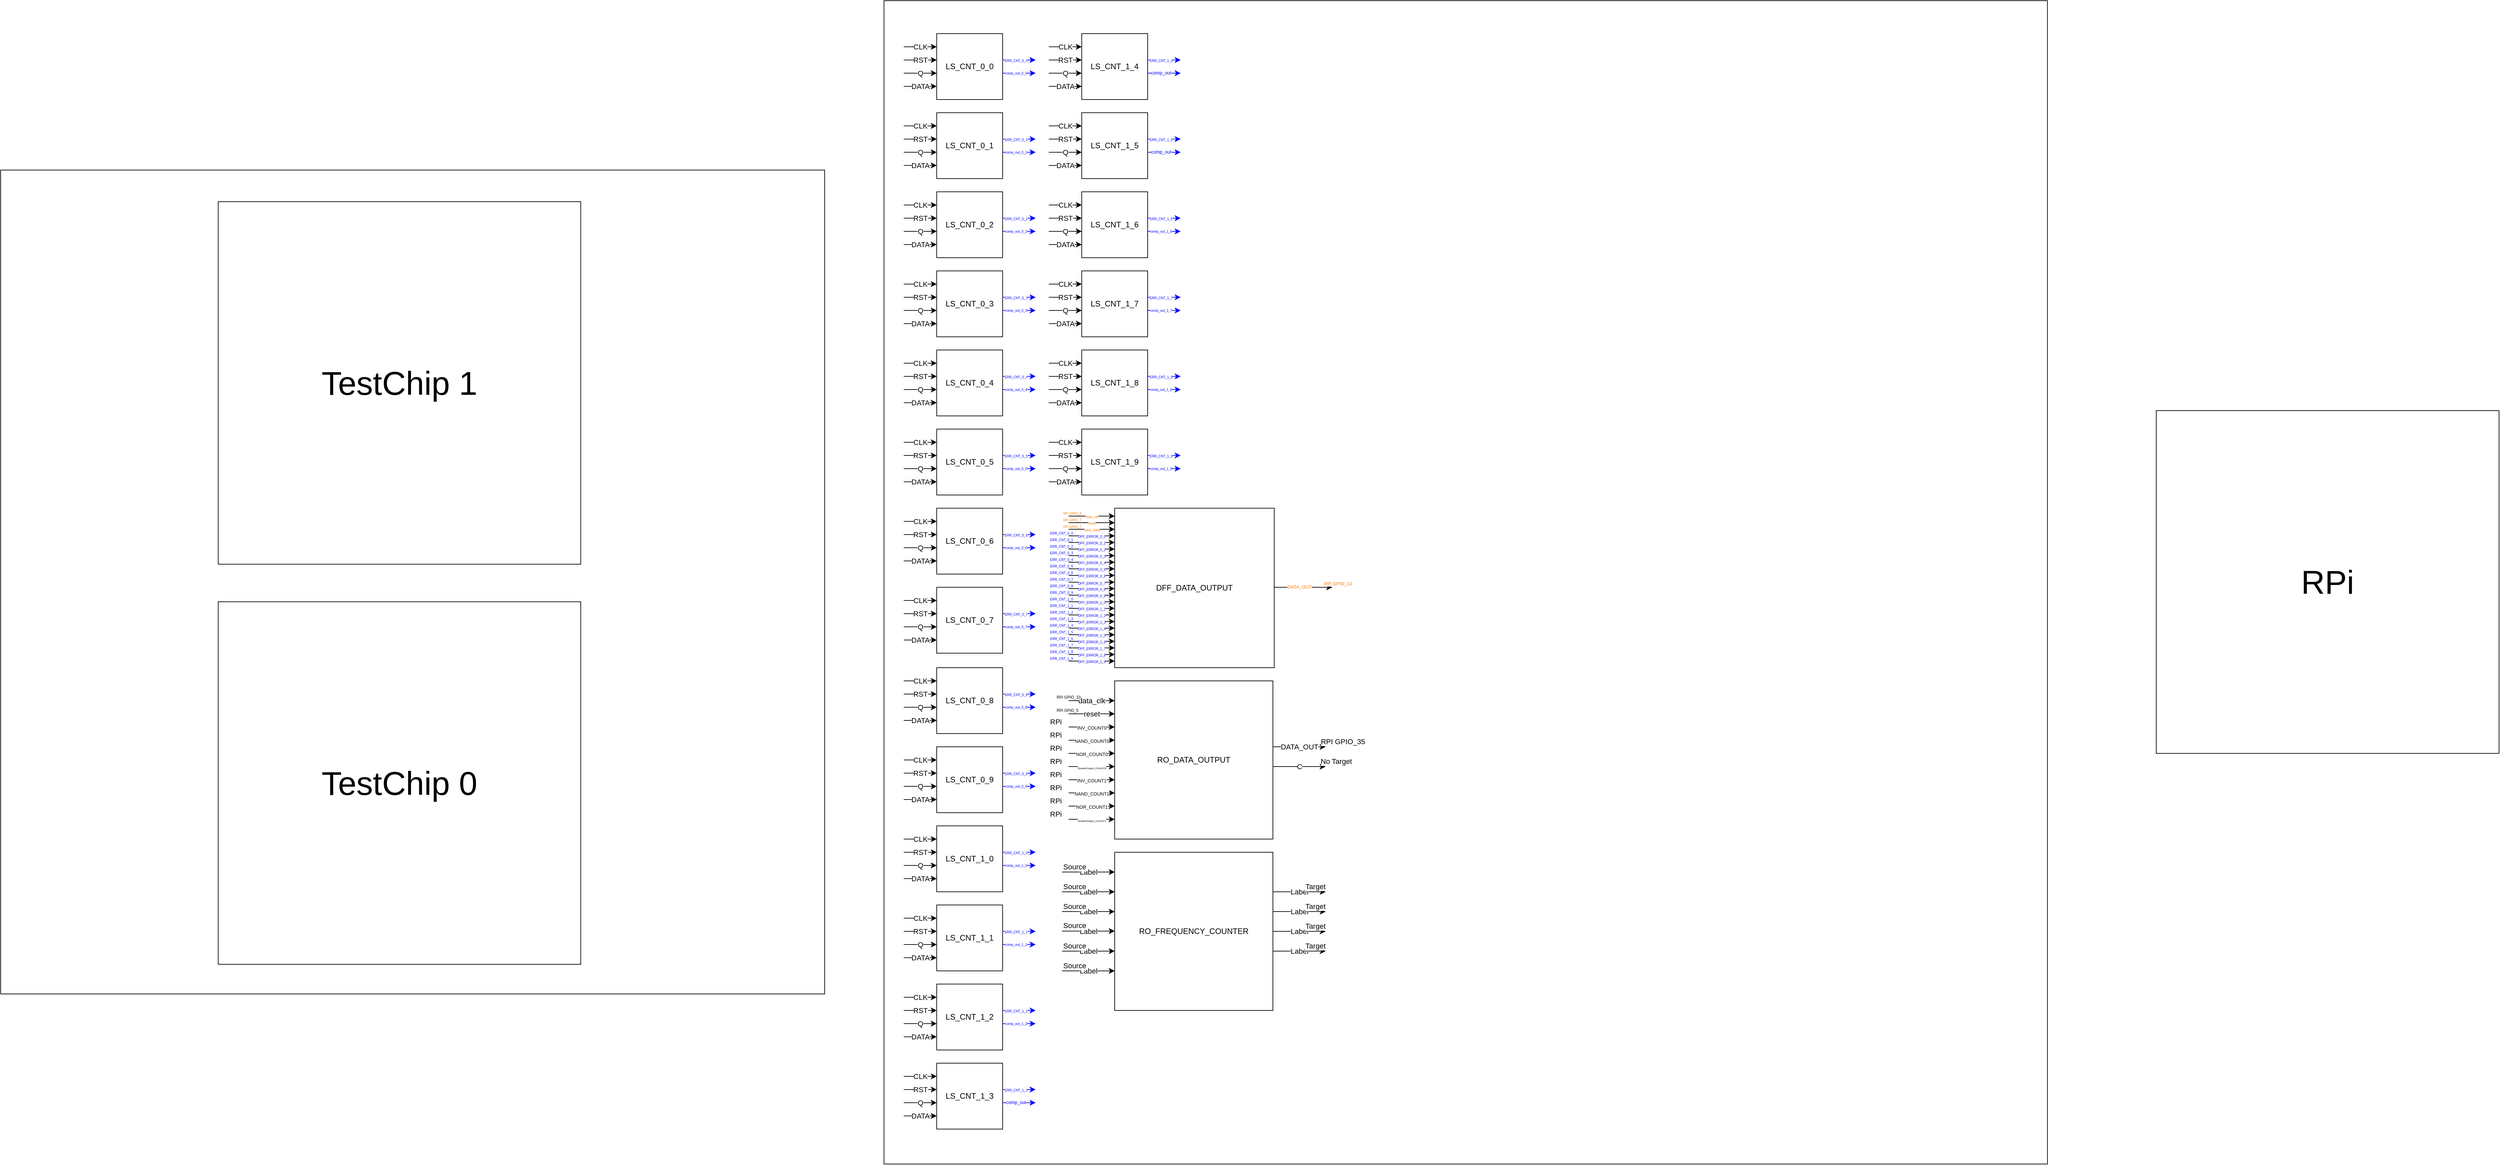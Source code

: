 <mxfile version="21.1.2" type="device">
  <diagram name="Page-1" id="JrwnhxV34oBIkAG1Bqkx">
    <mxGraphModel dx="925" dy="539" grid="1" gridSize="10" guides="1" tooltips="1" connect="1" arrows="1" fold="1" page="1" pageScale="1" pageWidth="4000" pageHeight="2000" math="0" shadow="0">
      <root>
        <mxCell id="0" />
        <mxCell id="1" parent="0" />
        <mxCell id="8YwtS4Dz8LVOZNcVnMt_-1" value="" style="whiteSpace=wrap;html=1;aspect=fixed;movable=1;resizable=1;rotatable=1;deletable=1;editable=1;locked=0;connectable=1;strokeColor=#000000;fontColor=#ff7b00;" parent="1" vertex="1">
          <mxGeometry x="1440" y="118" width="1765" height="1765" as="geometry" />
        </mxCell>
        <mxCell id="8YwtS4Dz8LVOZNcVnMt_-2" value="&lt;font style=&quot;font-size: 50px;&quot;&gt;RPi&lt;/font&gt;" style="whiteSpace=wrap;html=1;aspect=fixed;" parent="1" vertex="1">
          <mxGeometry x="3370" y="740" width="520" height="520" as="geometry" />
        </mxCell>
        <mxCell id="8YwtS4Dz8LVOZNcVnMt_-3" value="" style="whiteSpace=wrap;html=1;aspect=fixed;" parent="1" vertex="1">
          <mxGeometry x="100" y="375" width="1250" height="1250" as="geometry" />
        </mxCell>
        <mxCell id="8YwtS4Dz8LVOZNcVnMt_-5" value="&lt;font style=&quot;font-size: 50px;&quot;&gt;TestChip 0&lt;/font&gt;" style="whiteSpace=wrap;html=1;aspect=fixed;" parent="1" vertex="1">
          <mxGeometry x="430" y="1030" width="550" height="550" as="geometry" />
        </mxCell>
        <mxCell id="fdX2yPgVDNq5wQi_LwHz-1" value="LS_CNT_0_1" style="whiteSpace=wrap;html=1;aspect=fixed;noLabel=0;labelPadding=0;" parent="1" vertex="1">
          <mxGeometry x="1520" y="288" width="100" height="100" as="geometry" />
        </mxCell>
        <mxCell id="fdX2yPgVDNq5wQi_LwHz-14" value="LS_CNT_0_2" style="whiteSpace=wrap;html=1;aspect=fixed;noLabel=0;labelPadding=0;" parent="1" vertex="1">
          <mxGeometry x="1520" y="408" width="100" height="100" as="geometry" />
        </mxCell>
        <mxCell id="fdX2yPgVDNq5wQi_LwHz-209" value="LS_CNT_1_7" style="whiteSpace=wrap;html=1;aspect=fixed;noLabel=0;labelPadding=0;" parent="1" vertex="1">
          <mxGeometry x="1740" y="528" width="100" height="100" as="geometry" />
        </mxCell>
        <mxCell id="fdX2yPgVDNq5wQi_LwHz-249" value="&lt;font style=&quot;font-size: 50px;&quot;&gt;TestChip 1&lt;/font&gt;" style="whiteSpace=wrap;html=1;aspect=fixed;" parent="1" vertex="1">
          <mxGeometry x="430" y="423" width="550" height="550" as="geometry" />
        </mxCell>
        <mxCell id="tn4qRuFnmqHaKZbaOXFV-144" value="" style="group" vertex="1" connectable="0" parent="1">
          <mxGeometry x="1470" y="168" width="200" height="100" as="geometry" />
        </mxCell>
        <mxCell id="8YwtS4Dz8LVOZNcVnMt_-6" value="LS_CNT_0_0" style="whiteSpace=wrap;html=1;aspect=fixed;noLabel=0;labelPadding=0;" parent="tn4qRuFnmqHaKZbaOXFV-144" vertex="1">
          <mxGeometry x="50" width="100" height="100" as="geometry" />
        </mxCell>
        <mxCell id="8YwtS4Dz8LVOZNcVnMt_-9" value="" style="endArrow=classic;html=1;rounded=0;" parent="tn4qRuFnmqHaKZbaOXFV-144" edge="1">
          <mxGeometry relative="1" as="geometry">
            <mxPoint y="20" as="sourcePoint" />
            <mxPoint x="50" y="20" as="targetPoint" />
          </mxGeometry>
        </mxCell>
        <mxCell id="8YwtS4Dz8LVOZNcVnMt_-10" value="CLK" style="edgeLabel;resizable=0;html=1;align=center;verticalAlign=middle;" parent="8YwtS4Dz8LVOZNcVnMt_-9" connectable="0" vertex="1">
          <mxGeometry relative="1" as="geometry" />
        </mxCell>
        <mxCell id="8YwtS4Dz8LVOZNcVnMt_-11" value="" style="endArrow=classic;html=1;rounded=0;" parent="tn4qRuFnmqHaKZbaOXFV-144" edge="1">
          <mxGeometry relative="1" as="geometry">
            <mxPoint y="40" as="sourcePoint" />
            <mxPoint x="50" y="40" as="targetPoint" />
          </mxGeometry>
        </mxCell>
        <mxCell id="8YwtS4Dz8LVOZNcVnMt_-12" value="RST" style="edgeLabel;resizable=0;html=1;align=center;verticalAlign=middle;" parent="8YwtS4Dz8LVOZNcVnMt_-11" connectable="0" vertex="1">
          <mxGeometry relative="1" as="geometry" />
        </mxCell>
        <mxCell id="8YwtS4Dz8LVOZNcVnMt_-13" value="" style="endArrow=classic;html=1;rounded=0;" parent="tn4qRuFnmqHaKZbaOXFV-144" edge="1">
          <mxGeometry relative="1" as="geometry">
            <mxPoint y="60" as="sourcePoint" />
            <mxPoint x="50" y="60" as="targetPoint" />
          </mxGeometry>
        </mxCell>
        <mxCell id="8YwtS4Dz8LVOZNcVnMt_-14" value="Q" style="edgeLabel;resizable=0;html=1;align=center;verticalAlign=middle;" parent="8YwtS4Dz8LVOZNcVnMt_-13" connectable="0" vertex="1">
          <mxGeometry relative="1" as="geometry" />
        </mxCell>
        <mxCell id="8YwtS4Dz8LVOZNcVnMt_-15" value="" style="endArrow=classic;html=1;rounded=0;" parent="tn4qRuFnmqHaKZbaOXFV-144" edge="1">
          <mxGeometry relative="1" as="geometry">
            <mxPoint y="80" as="sourcePoint" />
            <mxPoint x="50" y="80" as="targetPoint" />
          </mxGeometry>
        </mxCell>
        <mxCell id="8YwtS4Dz8LVOZNcVnMt_-16" value="DATA" style="edgeLabel;resizable=0;html=1;align=center;verticalAlign=middle;" parent="8YwtS4Dz8LVOZNcVnMt_-15" connectable="0" vertex="1">
          <mxGeometry relative="1" as="geometry" />
        </mxCell>
        <mxCell id="8YwtS4Dz8LVOZNcVnMt_-17" value="" style="endArrow=classic;html=1;rounded=0;strokeColor=#0000ff;" parent="tn4qRuFnmqHaKZbaOXFV-144" edge="1">
          <mxGeometry relative="1" as="geometry">
            <mxPoint x="150" y="40" as="sourcePoint" />
            <mxPoint x="200" y="40" as="targetPoint" />
          </mxGeometry>
        </mxCell>
        <mxCell id="8YwtS4Dz8LVOZNcVnMt_-18" value="ERR_CNT_0_0" style="edgeLabel;resizable=0;html=1;align=center;verticalAlign=middle;fontSize=5;fontColor=#0000FF;" parent="8YwtS4Dz8LVOZNcVnMt_-17" connectable="0" vertex="1">
          <mxGeometry relative="1" as="geometry">
            <mxPoint x="-5" as="offset" />
          </mxGeometry>
        </mxCell>
        <mxCell id="8YwtS4Dz8LVOZNcVnMt_-19" value="" style="endArrow=classic;html=1;rounded=0;strokeColor=#0000ff;" parent="tn4qRuFnmqHaKZbaOXFV-144" edge="1">
          <mxGeometry relative="1" as="geometry">
            <mxPoint x="150" y="60" as="sourcePoint" />
            <mxPoint x="200" y="60" as="targetPoint" />
          </mxGeometry>
        </mxCell>
        <mxCell id="8YwtS4Dz8LVOZNcVnMt_-20" value="&lt;font style=&quot;font-size: 5px;&quot;&gt;comp_out_0_0&lt;/font&gt;" style="edgeLabel;resizable=0;html=1;align=center;verticalAlign=middle;fontSize=7;fontColor=#0000FF;" parent="8YwtS4Dz8LVOZNcVnMt_-19" connectable="0" vertex="1">
          <mxGeometry relative="1" as="geometry">
            <mxPoint x="-5" as="offset" />
          </mxGeometry>
        </mxCell>
        <mxCell id="tn4qRuFnmqHaKZbaOXFV-145" value="" style="group" vertex="1" connectable="0" parent="1">
          <mxGeometry x="1470" y="308" width="200" height="60" as="geometry" />
        </mxCell>
        <mxCell id="fdX2yPgVDNq5wQi_LwHz-2" value="" style="endArrow=classic;html=1;rounded=0;" parent="tn4qRuFnmqHaKZbaOXFV-145" edge="1">
          <mxGeometry relative="1" as="geometry">
            <mxPoint as="sourcePoint" />
            <mxPoint x="50" as="targetPoint" />
          </mxGeometry>
        </mxCell>
        <mxCell id="fdX2yPgVDNq5wQi_LwHz-3" value="CLK" style="edgeLabel;resizable=0;html=1;align=center;verticalAlign=middle;" parent="fdX2yPgVDNq5wQi_LwHz-2" connectable="0" vertex="1">
          <mxGeometry relative="1" as="geometry" />
        </mxCell>
        <mxCell id="fdX2yPgVDNq5wQi_LwHz-4" value="" style="endArrow=classic;html=1;rounded=0;" parent="tn4qRuFnmqHaKZbaOXFV-145" edge="1">
          <mxGeometry relative="1" as="geometry">
            <mxPoint y="20" as="sourcePoint" />
            <mxPoint x="50" y="20" as="targetPoint" />
          </mxGeometry>
        </mxCell>
        <mxCell id="fdX2yPgVDNq5wQi_LwHz-5" value="RST" style="edgeLabel;resizable=0;html=1;align=center;verticalAlign=middle;" parent="fdX2yPgVDNq5wQi_LwHz-4" connectable="0" vertex="1">
          <mxGeometry relative="1" as="geometry" />
        </mxCell>
        <mxCell id="fdX2yPgVDNq5wQi_LwHz-6" value="" style="endArrow=classic;html=1;rounded=0;" parent="tn4qRuFnmqHaKZbaOXFV-145" edge="1">
          <mxGeometry relative="1" as="geometry">
            <mxPoint y="40" as="sourcePoint" />
            <mxPoint x="50" y="40" as="targetPoint" />
          </mxGeometry>
        </mxCell>
        <mxCell id="fdX2yPgVDNq5wQi_LwHz-7" value="Q" style="edgeLabel;resizable=0;html=1;align=center;verticalAlign=middle;" parent="fdX2yPgVDNq5wQi_LwHz-6" connectable="0" vertex="1">
          <mxGeometry relative="1" as="geometry" />
        </mxCell>
        <mxCell id="fdX2yPgVDNq5wQi_LwHz-8" value="" style="endArrow=classic;html=1;rounded=0;" parent="tn4qRuFnmqHaKZbaOXFV-145" edge="1">
          <mxGeometry relative="1" as="geometry">
            <mxPoint y="60" as="sourcePoint" />
            <mxPoint x="50" y="60" as="targetPoint" />
          </mxGeometry>
        </mxCell>
        <mxCell id="fdX2yPgVDNq5wQi_LwHz-9" value="DATA" style="edgeLabel;resizable=0;html=1;align=center;verticalAlign=middle;" parent="fdX2yPgVDNq5wQi_LwHz-8" connectable="0" vertex="1">
          <mxGeometry relative="1" as="geometry" />
        </mxCell>
        <mxCell id="fdX2yPgVDNq5wQi_LwHz-10" value="" style="endArrow=classic;html=1;rounded=0;strokeColor=#0000ff;" parent="tn4qRuFnmqHaKZbaOXFV-145" edge="1">
          <mxGeometry relative="1" as="geometry">
            <mxPoint x="150" y="20" as="sourcePoint" />
            <mxPoint x="200" y="20" as="targetPoint" />
          </mxGeometry>
        </mxCell>
        <mxCell id="fdX2yPgVDNq5wQi_LwHz-11" value="ERR_CNT_0_1" style="edgeLabel;resizable=0;html=1;align=center;verticalAlign=middle;fontSize=5;fontColor=#0000FF;" parent="fdX2yPgVDNq5wQi_LwHz-10" connectable="0" vertex="1">
          <mxGeometry relative="1" as="geometry">
            <mxPoint x="-5" as="offset" />
          </mxGeometry>
        </mxCell>
        <mxCell id="fdX2yPgVDNq5wQi_LwHz-12" value="" style="endArrow=classic;html=1;rounded=0;strokeColor=#0000ff;" parent="tn4qRuFnmqHaKZbaOXFV-145" edge="1">
          <mxGeometry relative="1" as="geometry">
            <mxPoint x="150" y="40" as="sourcePoint" />
            <mxPoint x="200" y="40" as="targetPoint" />
          </mxGeometry>
        </mxCell>
        <mxCell id="fdX2yPgVDNq5wQi_LwHz-13" value="&lt;font style=&quot;font-size: 5px;&quot;&gt;comp_out_0_1&lt;br&gt;&lt;/font&gt;" style="edgeLabel;resizable=0;html=1;align=center;verticalAlign=middle;fontSize=7;fontColor=#0000FF;" parent="fdX2yPgVDNq5wQi_LwHz-12" connectable="0" vertex="1">
          <mxGeometry relative="1" as="geometry">
            <mxPoint x="-5" as="offset" />
          </mxGeometry>
        </mxCell>
        <mxCell id="tn4qRuFnmqHaKZbaOXFV-146" value="" style="group" vertex="1" connectable="0" parent="1">
          <mxGeometry x="1470" y="428" width="200" height="60" as="geometry" />
        </mxCell>
        <mxCell id="fdX2yPgVDNq5wQi_LwHz-15" value="" style="endArrow=classic;html=1;rounded=0;" parent="tn4qRuFnmqHaKZbaOXFV-146" edge="1">
          <mxGeometry relative="1" as="geometry">
            <mxPoint as="sourcePoint" />
            <mxPoint x="50" as="targetPoint" />
          </mxGeometry>
        </mxCell>
        <mxCell id="fdX2yPgVDNq5wQi_LwHz-16" value="CLK" style="edgeLabel;resizable=0;html=1;align=center;verticalAlign=middle;" parent="fdX2yPgVDNq5wQi_LwHz-15" connectable="0" vertex="1">
          <mxGeometry relative="1" as="geometry" />
        </mxCell>
        <mxCell id="fdX2yPgVDNq5wQi_LwHz-17" value="" style="endArrow=classic;html=1;rounded=0;" parent="tn4qRuFnmqHaKZbaOXFV-146" edge="1">
          <mxGeometry relative="1" as="geometry">
            <mxPoint y="20" as="sourcePoint" />
            <mxPoint x="50" y="20" as="targetPoint" />
          </mxGeometry>
        </mxCell>
        <mxCell id="fdX2yPgVDNq5wQi_LwHz-18" value="RST" style="edgeLabel;resizable=0;html=1;align=center;verticalAlign=middle;" parent="fdX2yPgVDNq5wQi_LwHz-17" connectable="0" vertex="1">
          <mxGeometry relative="1" as="geometry" />
        </mxCell>
        <mxCell id="fdX2yPgVDNq5wQi_LwHz-19" value="" style="endArrow=classic;html=1;rounded=0;" parent="tn4qRuFnmqHaKZbaOXFV-146" edge="1">
          <mxGeometry relative="1" as="geometry">
            <mxPoint y="40" as="sourcePoint" />
            <mxPoint x="50" y="40" as="targetPoint" />
          </mxGeometry>
        </mxCell>
        <mxCell id="fdX2yPgVDNq5wQi_LwHz-20" value="Q" style="edgeLabel;resizable=0;html=1;align=center;verticalAlign=middle;" parent="fdX2yPgVDNq5wQi_LwHz-19" connectable="0" vertex="1">
          <mxGeometry relative="1" as="geometry" />
        </mxCell>
        <mxCell id="fdX2yPgVDNq5wQi_LwHz-21" value="" style="endArrow=classic;html=1;rounded=0;" parent="tn4qRuFnmqHaKZbaOXFV-146" edge="1">
          <mxGeometry relative="1" as="geometry">
            <mxPoint y="60" as="sourcePoint" />
            <mxPoint x="50" y="60" as="targetPoint" />
          </mxGeometry>
        </mxCell>
        <mxCell id="fdX2yPgVDNq5wQi_LwHz-22" value="DATA" style="edgeLabel;resizable=0;html=1;align=center;verticalAlign=middle;" parent="fdX2yPgVDNq5wQi_LwHz-21" connectable="0" vertex="1">
          <mxGeometry relative="1" as="geometry" />
        </mxCell>
        <mxCell id="fdX2yPgVDNq5wQi_LwHz-23" value="" style="endArrow=classic;html=1;rounded=0;strokeColor=#0000FF;" parent="tn4qRuFnmqHaKZbaOXFV-146" edge="1">
          <mxGeometry relative="1" as="geometry">
            <mxPoint x="150" y="20" as="sourcePoint" />
            <mxPoint x="200" y="20" as="targetPoint" />
          </mxGeometry>
        </mxCell>
        <mxCell id="fdX2yPgVDNq5wQi_LwHz-24" value="ERR_CNT_0_2" style="edgeLabel;resizable=0;html=1;align=center;verticalAlign=middle;fontSize=5;fontColor=#0000FF;" parent="fdX2yPgVDNq5wQi_LwHz-23" connectable="0" vertex="1">
          <mxGeometry relative="1" as="geometry">
            <mxPoint x="-5" as="offset" />
          </mxGeometry>
        </mxCell>
        <mxCell id="fdX2yPgVDNq5wQi_LwHz-25" value="" style="endArrow=classic;html=1;rounded=0;strokeColor=#0000ff;" parent="tn4qRuFnmqHaKZbaOXFV-146" edge="1">
          <mxGeometry relative="1" as="geometry">
            <mxPoint x="150" y="40" as="sourcePoint" />
            <mxPoint x="200" y="40" as="targetPoint" />
          </mxGeometry>
        </mxCell>
        <mxCell id="fdX2yPgVDNq5wQi_LwHz-26" value="&lt;font style=&quot;font-size: 5px;&quot;&gt;comp_out_0_2&lt;br&gt;&lt;/font&gt;" style="edgeLabel;resizable=0;html=1;align=center;verticalAlign=middle;fontSize=7;fontColor=#0000FF;" parent="fdX2yPgVDNq5wQi_LwHz-25" connectable="0" vertex="1">
          <mxGeometry relative="1" as="geometry">
            <mxPoint x="-5" as="offset" />
          </mxGeometry>
        </mxCell>
        <mxCell id="tn4qRuFnmqHaKZbaOXFV-147" value="" style="group" vertex="1" connectable="0" parent="1">
          <mxGeometry x="1470" y="528" width="200" height="100" as="geometry" />
        </mxCell>
        <mxCell id="fdX2yPgVDNq5wQi_LwHz-27" value="LS_CNT_0_3" style="whiteSpace=wrap;html=1;aspect=fixed;noLabel=0;labelPadding=0;" parent="tn4qRuFnmqHaKZbaOXFV-147" vertex="1">
          <mxGeometry x="50" width="100" height="100" as="geometry" />
        </mxCell>
        <mxCell id="fdX2yPgVDNq5wQi_LwHz-28" value="" style="endArrow=classic;html=1;rounded=0;" parent="tn4qRuFnmqHaKZbaOXFV-147" edge="1">
          <mxGeometry relative="1" as="geometry">
            <mxPoint y="20" as="sourcePoint" />
            <mxPoint x="50" y="20" as="targetPoint" />
          </mxGeometry>
        </mxCell>
        <mxCell id="fdX2yPgVDNq5wQi_LwHz-29" value="CLK" style="edgeLabel;resizable=0;html=1;align=center;verticalAlign=middle;" parent="fdX2yPgVDNq5wQi_LwHz-28" connectable="0" vertex="1">
          <mxGeometry relative="1" as="geometry" />
        </mxCell>
        <mxCell id="fdX2yPgVDNq5wQi_LwHz-30" value="" style="endArrow=classic;html=1;rounded=0;" parent="tn4qRuFnmqHaKZbaOXFV-147" edge="1">
          <mxGeometry relative="1" as="geometry">
            <mxPoint y="40" as="sourcePoint" />
            <mxPoint x="50" y="40" as="targetPoint" />
          </mxGeometry>
        </mxCell>
        <mxCell id="fdX2yPgVDNq5wQi_LwHz-31" value="RST" style="edgeLabel;resizable=0;html=1;align=center;verticalAlign=middle;" parent="fdX2yPgVDNq5wQi_LwHz-30" connectable="0" vertex="1">
          <mxGeometry relative="1" as="geometry" />
        </mxCell>
        <mxCell id="fdX2yPgVDNq5wQi_LwHz-32" value="" style="endArrow=classic;html=1;rounded=0;" parent="tn4qRuFnmqHaKZbaOXFV-147" edge="1">
          <mxGeometry relative="1" as="geometry">
            <mxPoint y="60" as="sourcePoint" />
            <mxPoint x="50" y="60" as="targetPoint" />
          </mxGeometry>
        </mxCell>
        <mxCell id="fdX2yPgVDNq5wQi_LwHz-33" value="Q" style="edgeLabel;resizable=0;html=1;align=center;verticalAlign=middle;" parent="fdX2yPgVDNq5wQi_LwHz-32" connectable="0" vertex="1">
          <mxGeometry relative="1" as="geometry" />
        </mxCell>
        <mxCell id="fdX2yPgVDNq5wQi_LwHz-34" value="" style="endArrow=classic;html=1;rounded=0;" parent="tn4qRuFnmqHaKZbaOXFV-147" edge="1">
          <mxGeometry relative="1" as="geometry">
            <mxPoint y="80" as="sourcePoint" />
            <mxPoint x="50" y="80" as="targetPoint" />
          </mxGeometry>
        </mxCell>
        <mxCell id="fdX2yPgVDNq5wQi_LwHz-35" value="DATA" style="edgeLabel;resizable=0;html=1;align=center;verticalAlign=middle;" parent="fdX2yPgVDNq5wQi_LwHz-34" connectable="0" vertex="1">
          <mxGeometry relative="1" as="geometry" />
        </mxCell>
        <mxCell id="fdX2yPgVDNq5wQi_LwHz-36" value="" style="endArrow=classic;html=1;rounded=0;strokeColor=#0000ff;" parent="tn4qRuFnmqHaKZbaOXFV-147" edge="1">
          <mxGeometry relative="1" as="geometry">
            <mxPoint x="150" y="40" as="sourcePoint" />
            <mxPoint x="200" y="40" as="targetPoint" />
          </mxGeometry>
        </mxCell>
        <mxCell id="fdX2yPgVDNq5wQi_LwHz-37" value="ERR_CNT_0_3" style="edgeLabel;resizable=0;html=1;align=center;verticalAlign=middle;fontSize=5;fontColor=#0000FF;" parent="fdX2yPgVDNq5wQi_LwHz-36" connectable="0" vertex="1">
          <mxGeometry relative="1" as="geometry">
            <mxPoint x="-5" as="offset" />
          </mxGeometry>
        </mxCell>
        <mxCell id="fdX2yPgVDNq5wQi_LwHz-38" value="" style="endArrow=classic;html=1;rounded=0;strokeColor=#0000ff;" parent="tn4qRuFnmqHaKZbaOXFV-147" edge="1">
          <mxGeometry relative="1" as="geometry">
            <mxPoint x="150" y="60" as="sourcePoint" />
            <mxPoint x="200" y="60" as="targetPoint" />
          </mxGeometry>
        </mxCell>
        <mxCell id="fdX2yPgVDNq5wQi_LwHz-39" value="&lt;font style=&quot;font-size: 5px;&quot;&gt;comp_out_0_3&lt;/font&gt;" style="edgeLabel;resizable=0;html=1;align=center;verticalAlign=middle;fontSize=7;fontColor=#0000FF;" parent="fdX2yPgVDNq5wQi_LwHz-38" connectable="0" vertex="1">
          <mxGeometry relative="1" as="geometry">
            <mxPoint x="-5" as="offset" />
          </mxGeometry>
        </mxCell>
        <mxCell id="tn4qRuFnmqHaKZbaOXFV-148" value="" style="group" vertex="1" connectable="0" parent="1">
          <mxGeometry x="1470" y="648" width="200" height="100" as="geometry" />
        </mxCell>
        <mxCell id="fdX2yPgVDNq5wQi_LwHz-40" value="LS_CNT_0_4" style="whiteSpace=wrap;html=1;aspect=fixed;noLabel=0;labelPadding=0;" parent="tn4qRuFnmqHaKZbaOXFV-148" vertex="1">
          <mxGeometry x="50" width="100" height="100" as="geometry" />
        </mxCell>
        <mxCell id="fdX2yPgVDNq5wQi_LwHz-41" value="" style="endArrow=classic;html=1;rounded=0;" parent="tn4qRuFnmqHaKZbaOXFV-148" edge="1">
          <mxGeometry relative="1" as="geometry">
            <mxPoint y="20" as="sourcePoint" />
            <mxPoint x="50" y="20" as="targetPoint" />
          </mxGeometry>
        </mxCell>
        <mxCell id="fdX2yPgVDNq5wQi_LwHz-42" value="CLK" style="edgeLabel;resizable=0;html=1;align=center;verticalAlign=middle;" parent="fdX2yPgVDNq5wQi_LwHz-41" connectable="0" vertex="1">
          <mxGeometry relative="1" as="geometry" />
        </mxCell>
        <mxCell id="fdX2yPgVDNq5wQi_LwHz-43" value="" style="endArrow=classic;html=1;rounded=0;" parent="tn4qRuFnmqHaKZbaOXFV-148" edge="1">
          <mxGeometry relative="1" as="geometry">
            <mxPoint y="40" as="sourcePoint" />
            <mxPoint x="50" y="40" as="targetPoint" />
          </mxGeometry>
        </mxCell>
        <mxCell id="fdX2yPgVDNq5wQi_LwHz-44" value="RST" style="edgeLabel;resizable=0;html=1;align=center;verticalAlign=middle;" parent="fdX2yPgVDNq5wQi_LwHz-43" connectable="0" vertex="1">
          <mxGeometry relative="1" as="geometry" />
        </mxCell>
        <mxCell id="fdX2yPgVDNq5wQi_LwHz-45" value="" style="endArrow=classic;html=1;rounded=0;" parent="tn4qRuFnmqHaKZbaOXFV-148" edge="1">
          <mxGeometry relative="1" as="geometry">
            <mxPoint y="60" as="sourcePoint" />
            <mxPoint x="50" y="60" as="targetPoint" />
          </mxGeometry>
        </mxCell>
        <mxCell id="fdX2yPgVDNq5wQi_LwHz-46" value="Q" style="edgeLabel;resizable=0;html=1;align=center;verticalAlign=middle;" parent="fdX2yPgVDNq5wQi_LwHz-45" connectable="0" vertex="1">
          <mxGeometry relative="1" as="geometry" />
        </mxCell>
        <mxCell id="fdX2yPgVDNq5wQi_LwHz-47" value="" style="endArrow=classic;html=1;rounded=0;" parent="tn4qRuFnmqHaKZbaOXFV-148" edge="1">
          <mxGeometry relative="1" as="geometry">
            <mxPoint y="80" as="sourcePoint" />
            <mxPoint x="50" y="80" as="targetPoint" />
          </mxGeometry>
        </mxCell>
        <mxCell id="fdX2yPgVDNq5wQi_LwHz-48" value="DATA" style="edgeLabel;resizable=0;html=1;align=center;verticalAlign=middle;" parent="fdX2yPgVDNq5wQi_LwHz-47" connectable="0" vertex="1">
          <mxGeometry relative="1" as="geometry" />
        </mxCell>
        <mxCell id="fdX2yPgVDNq5wQi_LwHz-49" value="" style="endArrow=classic;html=1;rounded=0;strokeColor=#0000ff;" parent="tn4qRuFnmqHaKZbaOXFV-148" edge="1">
          <mxGeometry relative="1" as="geometry">
            <mxPoint x="150" y="40" as="sourcePoint" />
            <mxPoint x="200" y="40" as="targetPoint" />
          </mxGeometry>
        </mxCell>
        <mxCell id="fdX2yPgVDNq5wQi_LwHz-50" value="ERR_CNT_0_4" style="edgeLabel;resizable=0;html=1;align=center;verticalAlign=middle;fontSize=5;fontColor=#0000FF;" parent="fdX2yPgVDNq5wQi_LwHz-49" connectable="0" vertex="1">
          <mxGeometry relative="1" as="geometry">
            <mxPoint x="-5" as="offset" />
          </mxGeometry>
        </mxCell>
        <mxCell id="fdX2yPgVDNq5wQi_LwHz-51" value="" style="endArrow=classic;html=1;rounded=0;strokeColor=#0000ff;" parent="tn4qRuFnmqHaKZbaOXFV-148" edge="1">
          <mxGeometry relative="1" as="geometry">
            <mxPoint x="150" y="60" as="sourcePoint" />
            <mxPoint x="200" y="60" as="targetPoint" />
          </mxGeometry>
        </mxCell>
        <mxCell id="fdX2yPgVDNq5wQi_LwHz-52" value="&lt;font style=&quot;font-size: 5px;&quot;&gt;comp_out_0_4&lt;br&gt;&lt;/font&gt;" style="edgeLabel;resizable=0;html=1;align=center;verticalAlign=middle;fontSize=7;fontColor=#0000FF;" parent="fdX2yPgVDNq5wQi_LwHz-51" connectable="0" vertex="1">
          <mxGeometry relative="1" as="geometry">
            <mxPoint x="-5" as="offset" />
          </mxGeometry>
        </mxCell>
        <mxCell id="tn4qRuFnmqHaKZbaOXFV-149" value="" style="group" vertex="1" connectable="0" parent="1">
          <mxGeometry x="1470" y="768" width="200" height="100" as="geometry" />
        </mxCell>
        <mxCell id="fdX2yPgVDNq5wQi_LwHz-53" value="LS_CNT_0_5" style="whiteSpace=wrap;html=1;aspect=fixed;noLabel=0;labelPadding=0;" parent="tn4qRuFnmqHaKZbaOXFV-149" vertex="1">
          <mxGeometry x="50" width="100" height="100" as="geometry" />
        </mxCell>
        <mxCell id="fdX2yPgVDNq5wQi_LwHz-54" value="" style="endArrow=classic;html=1;rounded=0;" parent="tn4qRuFnmqHaKZbaOXFV-149" edge="1">
          <mxGeometry relative="1" as="geometry">
            <mxPoint y="20" as="sourcePoint" />
            <mxPoint x="50" y="20" as="targetPoint" />
          </mxGeometry>
        </mxCell>
        <mxCell id="fdX2yPgVDNq5wQi_LwHz-55" value="CLK" style="edgeLabel;resizable=0;html=1;align=center;verticalAlign=middle;" parent="fdX2yPgVDNq5wQi_LwHz-54" connectable="0" vertex="1">
          <mxGeometry relative="1" as="geometry" />
        </mxCell>
        <mxCell id="fdX2yPgVDNq5wQi_LwHz-56" value="" style="endArrow=classic;html=1;rounded=0;" parent="tn4qRuFnmqHaKZbaOXFV-149" edge="1">
          <mxGeometry relative="1" as="geometry">
            <mxPoint y="40" as="sourcePoint" />
            <mxPoint x="50" y="40" as="targetPoint" />
          </mxGeometry>
        </mxCell>
        <mxCell id="fdX2yPgVDNq5wQi_LwHz-57" value="RST" style="edgeLabel;resizable=0;html=1;align=center;verticalAlign=middle;" parent="fdX2yPgVDNq5wQi_LwHz-56" connectable="0" vertex="1">
          <mxGeometry relative="1" as="geometry" />
        </mxCell>
        <mxCell id="fdX2yPgVDNq5wQi_LwHz-58" value="" style="endArrow=classic;html=1;rounded=0;" parent="tn4qRuFnmqHaKZbaOXFV-149" edge="1">
          <mxGeometry relative="1" as="geometry">
            <mxPoint y="60" as="sourcePoint" />
            <mxPoint x="50" y="60" as="targetPoint" />
          </mxGeometry>
        </mxCell>
        <mxCell id="fdX2yPgVDNq5wQi_LwHz-59" value="Q" style="edgeLabel;resizable=0;html=1;align=center;verticalAlign=middle;" parent="fdX2yPgVDNq5wQi_LwHz-58" connectable="0" vertex="1">
          <mxGeometry relative="1" as="geometry" />
        </mxCell>
        <mxCell id="fdX2yPgVDNq5wQi_LwHz-60" value="" style="endArrow=classic;html=1;rounded=0;" parent="tn4qRuFnmqHaKZbaOXFV-149" edge="1">
          <mxGeometry relative="1" as="geometry">
            <mxPoint y="80" as="sourcePoint" />
            <mxPoint x="50" y="80" as="targetPoint" />
          </mxGeometry>
        </mxCell>
        <mxCell id="fdX2yPgVDNq5wQi_LwHz-61" value="DATA" style="edgeLabel;resizable=0;html=1;align=center;verticalAlign=middle;" parent="fdX2yPgVDNq5wQi_LwHz-60" connectable="0" vertex="1">
          <mxGeometry relative="1" as="geometry" />
        </mxCell>
        <mxCell id="fdX2yPgVDNq5wQi_LwHz-62" value="" style="endArrow=classic;html=1;rounded=0;strokeColor=#0000ff;" parent="tn4qRuFnmqHaKZbaOXFV-149" edge="1">
          <mxGeometry relative="1" as="geometry">
            <mxPoint x="150" y="40" as="sourcePoint" />
            <mxPoint x="200" y="40" as="targetPoint" />
          </mxGeometry>
        </mxCell>
        <mxCell id="fdX2yPgVDNq5wQi_LwHz-63" value="ERR_CNT_0_5" style="edgeLabel;resizable=0;html=1;align=center;verticalAlign=middle;fontSize=5;fontColor=#0000FF;" parent="fdX2yPgVDNq5wQi_LwHz-62" connectable="0" vertex="1">
          <mxGeometry relative="1" as="geometry">
            <mxPoint x="-5" as="offset" />
          </mxGeometry>
        </mxCell>
        <mxCell id="fdX2yPgVDNq5wQi_LwHz-64" value="" style="endArrow=classic;html=1;rounded=0;strokeColor=#0000ff;" parent="tn4qRuFnmqHaKZbaOXFV-149" edge="1">
          <mxGeometry relative="1" as="geometry">
            <mxPoint x="150" y="60" as="sourcePoint" />
            <mxPoint x="200" y="60" as="targetPoint" />
          </mxGeometry>
        </mxCell>
        <mxCell id="fdX2yPgVDNq5wQi_LwHz-65" value="&lt;font style=&quot;font-size: 5px;&quot;&gt;comp_out_0_5&lt;/font&gt;" style="edgeLabel;resizable=0;html=1;align=center;verticalAlign=middle;fontSize=7;fontColor=#0000FF;" parent="fdX2yPgVDNq5wQi_LwHz-64" connectable="0" vertex="1">
          <mxGeometry relative="1" as="geometry">
            <mxPoint x="-5" as="offset" />
          </mxGeometry>
        </mxCell>
        <mxCell id="tn4qRuFnmqHaKZbaOXFV-152" value="" style="group" vertex="1" connectable="0" parent="1">
          <mxGeometry x="1470" y="1130" width="200" height="100" as="geometry" />
        </mxCell>
        <mxCell id="fdX2yPgVDNq5wQi_LwHz-92" value="LS_CNT_0_8" style="whiteSpace=wrap;html=1;aspect=fixed;noLabel=0;labelPadding=0;" parent="tn4qRuFnmqHaKZbaOXFV-152" vertex="1">
          <mxGeometry x="50" width="100" height="100" as="geometry" />
        </mxCell>
        <mxCell id="fdX2yPgVDNq5wQi_LwHz-93" value="" style="endArrow=classic;html=1;rounded=0;" parent="tn4qRuFnmqHaKZbaOXFV-152" edge="1">
          <mxGeometry relative="1" as="geometry">
            <mxPoint y="20" as="sourcePoint" />
            <mxPoint x="50" y="20" as="targetPoint" />
          </mxGeometry>
        </mxCell>
        <mxCell id="fdX2yPgVDNq5wQi_LwHz-94" value="CLK" style="edgeLabel;resizable=0;html=1;align=center;verticalAlign=middle;" parent="fdX2yPgVDNq5wQi_LwHz-93" connectable="0" vertex="1">
          <mxGeometry relative="1" as="geometry" />
        </mxCell>
        <mxCell id="fdX2yPgVDNq5wQi_LwHz-95" value="" style="endArrow=classic;html=1;rounded=0;" parent="tn4qRuFnmqHaKZbaOXFV-152" edge="1">
          <mxGeometry relative="1" as="geometry">
            <mxPoint y="40" as="sourcePoint" />
            <mxPoint x="50" y="40" as="targetPoint" />
          </mxGeometry>
        </mxCell>
        <mxCell id="fdX2yPgVDNq5wQi_LwHz-96" value="RST" style="edgeLabel;resizable=0;html=1;align=center;verticalAlign=middle;" parent="fdX2yPgVDNq5wQi_LwHz-95" connectable="0" vertex="1">
          <mxGeometry relative="1" as="geometry" />
        </mxCell>
        <mxCell id="fdX2yPgVDNq5wQi_LwHz-97" value="" style="endArrow=classic;html=1;rounded=0;" parent="tn4qRuFnmqHaKZbaOXFV-152" edge="1">
          <mxGeometry relative="1" as="geometry">
            <mxPoint y="60" as="sourcePoint" />
            <mxPoint x="50" y="60" as="targetPoint" />
          </mxGeometry>
        </mxCell>
        <mxCell id="fdX2yPgVDNq5wQi_LwHz-98" value="Q" style="edgeLabel;resizable=0;html=1;align=center;verticalAlign=middle;" parent="fdX2yPgVDNq5wQi_LwHz-97" connectable="0" vertex="1">
          <mxGeometry relative="1" as="geometry" />
        </mxCell>
        <mxCell id="fdX2yPgVDNq5wQi_LwHz-99" value="" style="endArrow=classic;html=1;rounded=0;" parent="tn4qRuFnmqHaKZbaOXFV-152" edge="1">
          <mxGeometry relative="1" as="geometry">
            <mxPoint y="80" as="sourcePoint" />
            <mxPoint x="50" y="80" as="targetPoint" />
          </mxGeometry>
        </mxCell>
        <mxCell id="fdX2yPgVDNq5wQi_LwHz-100" value="DATA" style="edgeLabel;resizable=0;html=1;align=center;verticalAlign=middle;" parent="fdX2yPgVDNq5wQi_LwHz-99" connectable="0" vertex="1">
          <mxGeometry relative="1" as="geometry" />
        </mxCell>
        <mxCell id="fdX2yPgVDNq5wQi_LwHz-101" value="" style="endArrow=classic;html=1;rounded=0;strokeColor=#0000ff;" parent="tn4qRuFnmqHaKZbaOXFV-152" edge="1">
          <mxGeometry relative="1" as="geometry">
            <mxPoint x="150" y="40" as="sourcePoint" />
            <mxPoint x="200" y="40" as="targetPoint" />
          </mxGeometry>
        </mxCell>
        <mxCell id="fdX2yPgVDNq5wQi_LwHz-102" value="ERR_CNT_0_8" style="edgeLabel;resizable=0;html=1;align=center;verticalAlign=middle;fontSize=5;fontColor=#0000FF;" parent="fdX2yPgVDNq5wQi_LwHz-101" connectable="0" vertex="1">
          <mxGeometry relative="1" as="geometry">
            <mxPoint x="-5" as="offset" />
          </mxGeometry>
        </mxCell>
        <mxCell id="fdX2yPgVDNq5wQi_LwHz-103" value="" style="endArrow=classic;html=1;rounded=0;strokeColor=#0000ff;" parent="tn4qRuFnmqHaKZbaOXFV-152" edge="1">
          <mxGeometry relative="1" as="geometry">
            <mxPoint x="150" y="60" as="sourcePoint" />
            <mxPoint x="200" y="60" as="targetPoint" />
          </mxGeometry>
        </mxCell>
        <mxCell id="fdX2yPgVDNq5wQi_LwHz-104" value="&lt;font style=&quot;font-size: 5px;&quot;&gt;comp_out_0_8&lt;/font&gt;" style="edgeLabel;resizable=0;html=1;align=center;verticalAlign=middle;fontSize=7;fontColor=#0000FF;" parent="fdX2yPgVDNq5wQi_LwHz-103" connectable="0" vertex="1">
          <mxGeometry relative="1" as="geometry">
            <mxPoint x="-5" as="offset" />
          </mxGeometry>
        </mxCell>
        <mxCell id="tn4qRuFnmqHaKZbaOXFV-153" value="" style="group" vertex="1" connectable="0" parent="1">
          <mxGeometry x="1470" y="1250" width="200" height="100" as="geometry" />
        </mxCell>
        <mxCell id="fdX2yPgVDNq5wQi_LwHz-105" value="LS_CNT_0_9" style="whiteSpace=wrap;html=1;aspect=fixed;noLabel=0;labelPadding=0;" parent="tn4qRuFnmqHaKZbaOXFV-153" vertex="1">
          <mxGeometry x="50" width="100" height="100" as="geometry" />
        </mxCell>
        <mxCell id="fdX2yPgVDNq5wQi_LwHz-106" value="" style="endArrow=classic;html=1;rounded=0;" parent="tn4qRuFnmqHaKZbaOXFV-153" edge="1">
          <mxGeometry relative="1" as="geometry">
            <mxPoint y="20" as="sourcePoint" />
            <mxPoint x="50" y="20" as="targetPoint" />
          </mxGeometry>
        </mxCell>
        <mxCell id="fdX2yPgVDNq5wQi_LwHz-107" value="CLK" style="edgeLabel;resizable=0;html=1;align=center;verticalAlign=middle;" parent="fdX2yPgVDNq5wQi_LwHz-106" connectable="0" vertex="1">
          <mxGeometry relative="1" as="geometry" />
        </mxCell>
        <mxCell id="fdX2yPgVDNq5wQi_LwHz-108" value="" style="endArrow=classic;html=1;rounded=0;" parent="tn4qRuFnmqHaKZbaOXFV-153" edge="1">
          <mxGeometry relative="1" as="geometry">
            <mxPoint y="40" as="sourcePoint" />
            <mxPoint x="50" y="40" as="targetPoint" />
          </mxGeometry>
        </mxCell>
        <mxCell id="fdX2yPgVDNq5wQi_LwHz-109" value="RST" style="edgeLabel;resizable=0;html=1;align=center;verticalAlign=middle;" parent="fdX2yPgVDNq5wQi_LwHz-108" connectable="0" vertex="1">
          <mxGeometry relative="1" as="geometry" />
        </mxCell>
        <mxCell id="fdX2yPgVDNq5wQi_LwHz-110" value="" style="endArrow=classic;html=1;rounded=0;" parent="tn4qRuFnmqHaKZbaOXFV-153" edge="1">
          <mxGeometry relative="1" as="geometry">
            <mxPoint y="60" as="sourcePoint" />
            <mxPoint x="50" y="60" as="targetPoint" />
          </mxGeometry>
        </mxCell>
        <mxCell id="fdX2yPgVDNq5wQi_LwHz-111" value="Q" style="edgeLabel;resizable=0;html=1;align=center;verticalAlign=middle;" parent="fdX2yPgVDNq5wQi_LwHz-110" connectable="0" vertex="1">
          <mxGeometry relative="1" as="geometry" />
        </mxCell>
        <mxCell id="fdX2yPgVDNq5wQi_LwHz-112" value="" style="endArrow=classic;html=1;rounded=0;" parent="tn4qRuFnmqHaKZbaOXFV-153" edge="1">
          <mxGeometry relative="1" as="geometry">
            <mxPoint y="80" as="sourcePoint" />
            <mxPoint x="50" y="80" as="targetPoint" />
          </mxGeometry>
        </mxCell>
        <mxCell id="fdX2yPgVDNq5wQi_LwHz-113" value="DATA" style="edgeLabel;resizable=0;html=1;align=center;verticalAlign=middle;" parent="fdX2yPgVDNq5wQi_LwHz-112" connectable="0" vertex="1">
          <mxGeometry relative="1" as="geometry" />
        </mxCell>
        <mxCell id="fdX2yPgVDNq5wQi_LwHz-114" value="" style="endArrow=classic;html=1;rounded=0;strokeColor=#0000ff;" parent="tn4qRuFnmqHaKZbaOXFV-153" edge="1">
          <mxGeometry relative="1" as="geometry">
            <mxPoint x="150" y="40" as="sourcePoint" />
            <mxPoint x="200" y="40" as="targetPoint" />
          </mxGeometry>
        </mxCell>
        <mxCell id="fdX2yPgVDNq5wQi_LwHz-115" value="ERR_CNT_0_9" style="edgeLabel;resizable=0;html=1;align=center;verticalAlign=middle;fontSize=5;fontColor=#0000FF;" parent="fdX2yPgVDNq5wQi_LwHz-114" connectable="0" vertex="1">
          <mxGeometry relative="1" as="geometry">
            <mxPoint x="-5" as="offset" />
          </mxGeometry>
        </mxCell>
        <mxCell id="fdX2yPgVDNq5wQi_LwHz-116" value="" style="endArrow=classic;html=1;rounded=0;strokeColor=#0000ff;" parent="tn4qRuFnmqHaKZbaOXFV-153" edge="1">
          <mxGeometry relative="1" as="geometry">
            <mxPoint x="150" y="60" as="sourcePoint" />
            <mxPoint x="200" y="60" as="targetPoint" />
          </mxGeometry>
        </mxCell>
        <mxCell id="fdX2yPgVDNq5wQi_LwHz-117" value="&lt;font style=&quot;font-size: 5px;&quot;&gt;comp_out_0_9&lt;/font&gt;" style="edgeLabel;resizable=0;html=1;align=center;verticalAlign=middle;fontSize=7;fontColor=#0000FF;" parent="fdX2yPgVDNq5wQi_LwHz-116" connectable="0" vertex="1">
          <mxGeometry relative="1" as="geometry">
            <mxPoint x="-5" as="offset" />
          </mxGeometry>
        </mxCell>
        <mxCell id="tn4qRuFnmqHaKZbaOXFV-155" value="" style="group" vertex="1" connectable="0" parent="1">
          <mxGeometry x="1470" y="1370" width="200" height="100" as="geometry" />
        </mxCell>
        <mxCell id="fdX2yPgVDNq5wQi_LwHz-118" value="LS_CNT_1_0" style="whiteSpace=wrap;html=1;aspect=fixed;noLabel=0;labelPadding=0;" parent="tn4qRuFnmqHaKZbaOXFV-155" vertex="1">
          <mxGeometry x="50" width="100" height="100" as="geometry" />
        </mxCell>
        <mxCell id="tn4qRuFnmqHaKZbaOXFV-154" value="" style="group" vertex="1" connectable="0" parent="tn4qRuFnmqHaKZbaOXFV-155">
          <mxGeometry y="20" width="200" height="60" as="geometry" />
        </mxCell>
        <mxCell id="fdX2yPgVDNq5wQi_LwHz-119" value="" style="endArrow=classic;html=1;rounded=0;" parent="tn4qRuFnmqHaKZbaOXFV-154" edge="1">
          <mxGeometry relative="1" as="geometry">
            <mxPoint as="sourcePoint" />
            <mxPoint x="50" as="targetPoint" />
          </mxGeometry>
        </mxCell>
        <mxCell id="fdX2yPgVDNq5wQi_LwHz-120" value="CLK" style="edgeLabel;resizable=0;html=1;align=center;verticalAlign=middle;" parent="fdX2yPgVDNq5wQi_LwHz-119" connectable="0" vertex="1">
          <mxGeometry relative="1" as="geometry" />
        </mxCell>
        <mxCell id="fdX2yPgVDNq5wQi_LwHz-121" value="" style="endArrow=classic;html=1;rounded=0;" parent="tn4qRuFnmqHaKZbaOXFV-154" edge="1">
          <mxGeometry relative="1" as="geometry">
            <mxPoint y="20" as="sourcePoint" />
            <mxPoint x="50" y="20" as="targetPoint" />
          </mxGeometry>
        </mxCell>
        <mxCell id="fdX2yPgVDNq5wQi_LwHz-122" value="RST" style="edgeLabel;resizable=0;html=1;align=center;verticalAlign=middle;" parent="fdX2yPgVDNq5wQi_LwHz-121" connectable="0" vertex="1">
          <mxGeometry relative="1" as="geometry" />
        </mxCell>
        <mxCell id="fdX2yPgVDNq5wQi_LwHz-123" value="" style="endArrow=classic;html=1;rounded=0;" parent="tn4qRuFnmqHaKZbaOXFV-154" edge="1">
          <mxGeometry relative="1" as="geometry">
            <mxPoint y="40" as="sourcePoint" />
            <mxPoint x="50" y="40" as="targetPoint" />
          </mxGeometry>
        </mxCell>
        <mxCell id="fdX2yPgVDNq5wQi_LwHz-124" value="Q" style="edgeLabel;resizable=0;html=1;align=center;verticalAlign=middle;" parent="fdX2yPgVDNq5wQi_LwHz-123" connectable="0" vertex="1">
          <mxGeometry relative="1" as="geometry" />
        </mxCell>
        <mxCell id="fdX2yPgVDNq5wQi_LwHz-125" value="" style="endArrow=classic;html=1;rounded=0;" parent="tn4qRuFnmqHaKZbaOXFV-154" edge="1">
          <mxGeometry relative="1" as="geometry">
            <mxPoint y="60" as="sourcePoint" />
            <mxPoint x="50" y="60" as="targetPoint" />
          </mxGeometry>
        </mxCell>
        <mxCell id="fdX2yPgVDNq5wQi_LwHz-126" value="DATA" style="edgeLabel;resizable=0;html=1;align=center;verticalAlign=middle;" parent="fdX2yPgVDNq5wQi_LwHz-125" connectable="0" vertex="1">
          <mxGeometry relative="1" as="geometry" />
        </mxCell>
        <mxCell id="fdX2yPgVDNq5wQi_LwHz-127" value="" style="endArrow=classic;html=1;rounded=0;strokeColor=#0000ff;" parent="tn4qRuFnmqHaKZbaOXFV-154" edge="1">
          <mxGeometry relative="1" as="geometry">
            <mxPoint x="150" y="20" as="sourcePoint" />
            <mxPoint x="200" y="20" as="targetPoint" />
          </mxGeometry>
        </mxCell>
        <mxCell id="fdX2yPgVDNq5wQi_LwHz-128" value="ERR_CNT_1_0" style="edgeLabel;resizable=0;html=1;align=center;verticalAlign=middle;fontSize=5;fontColor=#0000FF;" parent="fdX2yPgVDNq5wQi_LwHz-127" connectable="0" vertex="1">
          <mxGeometry relative="1" as="geometry">
            <mxPoint x="-5" as="offset" />
          </mxGeometry>
        </mxCell>
        <mxCell id="fdX2yPgVDNq5wQi_LwHz-129" value="" style="endArrow=classic;html=1;rounded=0;strokeColor=#0000ff;" parent="tn4qRuFnmqHaKZbaOXFV-154" edge="1">
          <mxGeometry relative="1" as="geometry">
            <mxPoint x="150" y="40" as="sourcePoint" />
            <mxPoint x="200" y="40" as="targetPoint" />
          </mxGeometry>
        </mxCell>
        <mxCell id="fdX2yPgVDNq5wQi_LwHz-130" value="&lt;font style=&quot;font-size: 5px;&quot;&gt;comp_out_1_0&lt;/font&gt;" style="edgeLabel;resizable=0;html=1;align=center;verticalAlign=middle;fontSize=7;fontColor=#0000FF;" parent="fdX2yPgVDNq5wQi_LwHz-129" connectable="0" vertex="1">
          <mxGeometry relative="1" as="geometry">
            <mxPoint x="-5" as="offset" />
          </mxGeometry>
        </mxCell>
        <mxCell id="tn4qRuFnmqHaKZbaOXFV-156" value="" style="group" vertex="1" connectable="0" parent="1">
          <mxGeometry x="1470" y="1490" width="200" height="100" as="geometry" />
        </mxCell>
        <mxCell id="fdX2yPgVDNq5wQi_LwHz-131" value="LS_CNT_1_1" style="whiteSpace=wrap;html=1;aspect=fixed;noLabel=0;labelPadding=0;" parent="tn4qRuFnmqHaKZbaOXFV-156" vertex="1">
          <mxGeometry x="50" width="100" height="100" as="geometry" />
        </mxCell>
        <mxCell id="fdX2yPgVDNq5wQi_LwHz-132" value="" style="endArrow=classic;html=1;rounded=0;" parent="tn4qRuFnmqHaKZbaOXFV-156" edge="1">
          <mxGeometry relative="1" as="geometry">
            <mxPoint y="20" as="sourcePoint" />
            <mxPoint x="50" y="20" as="targetPoint" />
          </mxGeometry>
        </mxCell>
        <mxCell id="fdX2yPgVDNq5wQi_LwHz-133" value="CLK" style="edgeLabel;resizable=0;html=1;align=center;verticalAlign=middle;" parent="fdX2yPgVDNq5wQi_LwHz-132" connectable="0" vertex="1">
          <mxGeometry relative="1" as="geometry" />
        </mxCell>
        <mxCell id="fdX2yPgVDNq5wQi_LwHz-134" value="" style="endArrow=classic;html=1;rounded=0;" parent="tn4qRuFnmqHaKZbaOXFV-156" edge="1">
          <mxGeometry relative="1" as="geometry">
            <mxPoint y="40" as="sourcePoint" />
            <mxPoint x="50" y="40" as="targetPoint" />
          </mxGeometry>
        </mxCell>
        <mxCell id="fdX2yPgVDNq5wQi_LwHz-135" value="RST" style="edgeLabel;resizable=0;html=1;align=center;verticalAlign=middle;" parent="fdX2yPgVDNq5wQi_LwHz-134" connectable="0" vertex="1">
          <mxGeometry relative="1" as="geometry" />
        </mxCell>
        <mxCell id="fdX2yPgVDNq5wQi_LwHz-136" value="" style="endArrow=classic;html=1;rounded=0;" parent="tn4qRuFnmqHaKZbaOXFV-156" edge="1">
          <mxGeometry relative="1" as="geometry">
            <mxPoint y="60" as="sourcePoint" />
            <mxPoint x="50" y="60" as="targetPoint" />
          </mxGeometry>
        </mxCell>
        <mxCell id="fdX2yPgVDNq5wQi_LwHz-137" value="Q" style="edgeLabel;resizable=0;html=1;align=center;verticalAlign=middle;" parent="fdX2yPgVDNq5wQi_LwHz-136" connectable="0" vertex="1">
          <mxGeometry relative="1" as="geometry" />
        </mxCell>
        <mxCell id="fdX2yPgVDNq5wQi_LwHz-138" value="" style="endArrow=classic;html=1;rounded=0;" parent="tn4qRuFnmqHaKZbaOXFV-156" edge="1">
          <mxGeometry relative="1" as="geometry">
            <mxPoint y="80" as="sourcePoint" />
            <mxPoint x="50" y="80" as="targetPoint" />
          </mxGeometry>
        </mxCell>
        <mxCell id="fdX2yPgVDNq5wQi_LwHz-139" value="DATA" style="edgeLabel;resizable=0;html=1;align=center;verticalAlign=middle;" parent="fdX2yPgVDNq5wQi_LwHz-138" connectable="0" vertex="1">
          <mxGeometry relative="1" as="geometry" />
        </mxCell>
        <mxCell id="fdX2yPgVDNq5wQi_LwHz-140" value="" style="endArrow=classic;html=1;rounded=0;strokeColor=#0000ff;" parent="tn4qRuFnmqHaKZbaOXFV-156" edge="1">
          <mxGeometry relative="1" as="geometry">
            <mxPoint x="150" y="40" as="sourcePoint" />
            <mxPoint x="200" y="40" as="targetPoint" />
          </mxGeometry>
        </mxCell>
        <mxCell id="fdX2yPgVDNq5wQi_LwHz-141" value="ERR_CNT_1_1" style="edgeLabel;resizable=0;html=1;align=center;verticalAlign=middle;fontSize=5;fontColor=#0000FF;" parent="fdX2yPgVDNq5wQi_LwHz-140" connectable="0" vertex="1">
          <mxGeometry relative="1" as="geometry">
            <mxPoint x="-5" as="offset" />
          </mxGeometry>
        </mxCell>
        <mxCell id="fdX2yPgVDNq5wQi_LwHz-142" value="" style="endArrow=classic;html=1;rounded=0;strokeColor=#0000ff;" parent="tn4qRuFnmqHaKZbaOXFV-156" edge="1">
          <mxGeometry relative="1" as="geometry">
            <mxPoint x="150" y="60" as="sourcePoint" />
            <mxPoint x="200" y="60" as="targetPoint" />
          </mxGeometry>
        </mxCell>
        <mxCell id="fdX2yPgVDNq5wQi_LwHz-143" value="&lt;font style=&quot;font-size: 5px;&quot;&gt;comp_out_1_1&lt;/font&gt;" style="edgeLabel;resizable=0;html=1;align=center;verticalAlign=middle;fontSize=7;fontColor=#0000FF;" parent="fdX2yPgVDNq5wQi_LwHz-142" connectable="0" vertex="1">
          <mxGeometry relative="1" as="geometry">
            <mxPoint x="-5" as="offset" />
          </mxGeometry>
        </mxCell>
        <mxCell id="tn4qRuFnmqHaKZbaOXFV-157" value="" style="group" vertex="1" connectable="0" parent="1">
          <mxGeometry x="1470" y="1610" width="200" height="100" as="geometry" />
        </mxCell>
        <mxCell id="fdX2yPgVDNq5wQi_LwHz-144" value="LS_CNT_1_2" style="whiteSpace=wrap;html=1;aspect=fixed;noLabel=0;labelPadding=0;" parent="tn4qRuFnmqHaKZbaOXFV-157" vertex="1">
          <mxGeometry x="50" width="100" height="100" as="geometry" />
        </mxCell>
        <mxCell id="fdX2yPgVDNq5wQi_LwHz-145" value="" style="endArrow=classic;html=1;rounded=0;" parent="tn4qRuFnmqHaKZbaOXFV-157" edge="1">
          <mxGeometry relative="1" as="geometry">
            <mxPoint y="20" as="sourcePoint" />
            <mxPoint x="50" y="20" as="targetPoint" />
          </mxGeometry>
        </mxCell>
        <mxCell id="fdX2yPgVDNq5wQi_LwHz-146" value="CLK" style="edgeLabel;resizable=0;html=1;align=center;verticalAlign=middle;" parent="fdX2yPgVDNq5wQi_LwHz-145" connectable="0" vertex="1">
          <mxGeometry relative="1" as="geometry" />
        </mxCell>
        <mxCell id="fdX2yPgVDNq5wQi_LwHz-147" value="" style="endArrow=classic;html=1;rounded=0;" parent="tn4qRuFnmqHaKZbaOXFV-157" edge="1">
          <mxGeometry relative="1" as="geometry">
            <mxPoint y="40" as="sourcePoint" />
            <mxPoint x="50" y="40" as="targetPoint" />
          </mxGeometry>
        </mxCell>
        <mxCell id="fdX2yPgVDNq5wQi_LwHz-148" value="RST" style="edgeLabel;resizable=0;html=1;align=center;verticalAlign=middle;" parent="fdX2yPgVDNq5wQi_LwHz-147" connectable="0" vertex="1">
          <mxGeometry relative="1" as="geometry" />
        </mxCell>
        <mxCell id="fdX2yPgVDNq5wQi_LwHz-149" value="" style="endArrow=classic;html=1;rounded=0;" parent="tn4qRuFnmqHaKZbaOXFV-157" edge="1">
          <mxGeometry relative="1" as="geometry">
            <mxPoint y="60" as="sourcePoint" />
            <mxPoint x="50" y="60" as="targetPoint" />
          </mxGeometry>
        </mxCell>
        <mxCell id="fdX2yPgVDNq5wQi_LwHz-150" value="Q" style="edgeLabel;resizable=0;html=1;align=center;verticalAlign=middle;" parent="fdX2yPgVDNq5wQi_LwHz-149" connectable="0" vertex="1">
          <mxGeometry relative="1" as="geometry" />
        </mxCell>
        <mxCell id="fdX2yPgVDNq5wQi_LwHz-151" value="" style="endArrow=classic;html=1;rounded=0;" parent="tn4qRuFnmqHaKZbaOXFV-157" edge="1">
          <mxGeometry relative="1" as="geometry">
            <mxPoint y="80" as="sourcePoint" />
            <mxPoint x="50" y="80" as="targetPoint" />
          </mxGeometry>
        </mxCell>
        <mxCell id="fdX2yPgVDNq5wQi_LwHz-152" value="DATA" style="edgeLabel;resizable=0;html=1;align=center;verticalAlign=middle;" parent="fdX2yPgVDNq5wQi_LwHz-151" connectable="0" vertex="1">
          <mxGeometry relative="1" as="geometry" />
        </mxCell>
        <mxCell id="fdX2yPgVDNq5wQi_LwHz-153" value="" style="endArrow=classic;html=1;rounded=0;strokeColor=#0000FF;" parent="tn4qRuFnmqHaKZbaOXFV-157" edge="1">
          <mxGeometry relative="1" as="geometry">
            <mxPoint x="150" y="40" as="sourcePoint" />
            <mxPoint x="200" y="40" as="targetPoint" />
          </mxGeometry>
        </mxCell>
        <mxCell id="fdX2yPgVDNq5wQi_LwHz-154" value="ERR_CNT_1_2" style="edgeLabel;resizable=0;html=1;align=center;verticalAlign=middle;fontSize=5;fontColor=#0000FF;" parent="fdX2yPgVDNq5wQi_LwHz-153" connectable="0" vertex="1">
          <mxGeometry relative="1" as="geometry">
            <mxPoint x="-5" as="offset" />
          </mxGeometry>
        </mxCell>
        <mxCell id="fdX2yPgVDNq5wQi_LwHz-155" value="" style="endArrow=classic;html=1;rounded=0;strokeColor=#0000ff;" parent="tn4qRuFnmqHaKZbaOXFV-157" edge="1">
          <mxGeometry relative="1" as="geometry">
            <mxPoint x="150" y="60" as="sourcePoint" />
            <mxPoint x="200" y="60" as="targetPoint" />
          </mxGeometry>
        </mxCell>
        <mxCell id="fdX2yPgVDNq5wQi_LwHz-156" value="&lt;font style=&quot;font-size: 5px;&quot;&gt;comp_out_1_2&lt;/font&gt;" style="edgeLabel;resizable=0;html=1;align=center;verticalAlign=middle;fontSize=7;fontColor=#0000FF;" parent="fdX2yPgVDNq5wQi_LwHz-155" connectable="0" vertex="1">
          <mxGeometry relative="1" as="geometry">
            <mxPoint x="-5" as="offset" />
          </mxGeometry>
        </mxCell>
        <mxCell id="tn4qRuFnmqHaKZbaOXFV-158" value="" style="group" vertex="1" connectable="0" parent="1">
          <mxGeometry x="1470" y="1730" width="200" height="100" as="geometry" />
        </mxCell>
        <mxCell id="fdX2yPgVDNq5wQi_LwHz-157" value="LS_CNT_1_3" style="whiteSpace=wrap;html=1;aspect=fixed;noLabel=0;labelPadding=0;" parent="tn4qRuFnmqHaKZbaOXFV-158" vertex="1">
          <mxGeometry x="50" width="100" height="100" as="geometry" />
        </mxCell>
        <mxCell id="fdX2yPgVDNq5wQi_LwHz-158" value="" style="endArrow=classic;html=1;rounded=0;" parent="tn4qRuFnmqHaKZbaOXFV-158" edge="1">
          <mxGeometry relative="1" as="geometry">
            <mxPoint y="20" as="sourcePoint" />
            <mxPoint x="50" y="20" as="targetPoint" />
          </mxGeometry>
        </mxCell>
        <mxCell id="fdX2yPgVDNq5wQi_LwHz-159" value="CLK" style="edgeLabel;resizable=0;html=1;align=center;verticalAlign=middle;" parent="fdX2yPgVDNq5wQi_LwHz-158" connectable="0" vertex="1">
          <mxGeometry relative="1" as="geometry" />
        </mxCell>
        <mxCell id="fdX2yPgVDNq5wQi_LwHz-160" value="" style="endArrow=classic;html=1;rounded=0;" parent="tn4qRuFnmqHaKZbaOXFV-158" edge="1">
          <mxGeometry relative="1" as="geometry">
            <mxPoint y="40" as="sourcePoint" />
            <mxPoint x="50" y="40" as="targetPoint" />
          </mxGeometry>
        </mxCell>
        <mxCell id="fdX2yPgVDNq5wQi_LwHz-161" value="RST" style="edgeLabel;resizable=0;html=1;align=center;verticalAlign=middle;" parent="fdX2yPgVDNq5wQi_LwHz-160" connectable="0" vertex="1">
          <mxGeometry relative="1" as="geometry" />
        </mxCell>
        <mxCell id="fdX2yPgVDNq5wQi_LwHz-162" value="" style="endArrow=classic;html=1;rounded=0;" parent="tn4qRuFnmqHaKZbaOXFV-158" edge="1">
          <mxGeometry relative="1" as="geometry">
            <mxPoint y="60" as="sourcePoint" />
            <mxPoint x="50" y="60" as="targetPoint" />
          </mxGeometry>
        </mxCell>
        <mxCell id="fdX2yPgVDNq5wQi_LwHz-163" value="Q" style="edgeLabel;resizable=0;html=1;align=center;verticalAlign=middle;" parent="fdX2yPgVDNq5wQi_LwHz-162" connectable="0" vertex="1">
          <mxGeometry relative="1" as="geometry" />
        </mxCell>
        <mxCell id="fdX2yPgVDNq5wQi_LwHz-164" value="" style="endArrow=classic;html=1;rounded=0;" parent="tn4qRuFnmqHaKZbaOXFV-158" edge="1">
          <mxGeometry relative="1" as="geometry">
            <mxPoint y="80" as="sourcePoint" />
            <mxPoint x="50" y="80" as="targetPoint" />
          </mxGeometry>
        </mxCell>
        <mxCell id="fdX2yPgVDNq5wQi_LwHz-165" value="DATA" style="edgeLabel;resizable=0;html=1;align=center;verticalAlign=middle;" parent="fdX2yPgVDNq5wQi_LwHz-164" connectable="0" vertex="1">
          <mxGeometry relative="1" as="geometry" />
        </mxCell>
        <mxCell id="fdX2yPgVDNq5wQi_LwHz-166" value="" style="endArrow=classic;html=1;rounded=0;strokeColor=#0000FF;" parent="tn4qRuFnmqHaKZbaOXFV-158" edge="1">
          <mxGeometry relative="1" as="geometry">
            <mxPoint x="150" y="40" as="sourcePoint" />
            <mxPoint x="200" y="40" as="targetPoint" />
          </mxGeometry>
        </mxCell>
        <mxCell id="fdX2yPgVDNq5wQi_LwHz-167" value="ERR_CNT_1_3" style="edgeLabel;resizable=0;html=1;align=center;verticalAlign=middle;fontSize=5;fontColor=#0000FF;" parent="fdX2yPgVDNq5wQi_LwHz-166" connectable="0" vertex="1">
          <mxGeometry relative="1" as="geometry">
            <mxPoint x="-5" as="offset" />
          </mxGeometry>
        </mxCell>
        <mxCell id="fdX2yPgVDNq5wQi_LwHz-168" value="" style="endArrow=classic;html=1;rounded=0;strokeColor=#0000ff;" parent="tn4qRuFnmqHaKZbaOXFV-158" edge="1">
          <mxGeometry relative="1" as="geometry">
            <mxPoint x="150" y="60" as="sourcePoint" />
            <mxPoint x="200" y="60" as="targetPoint" />
          </mxGeometry>
        </mxCell>
        <mxCell id="fdX2yPgVDNq5wQi_LwHz-169" value="comp_out" style="edgeLabel;resizable=0;html=1;align=center;verticalAlign=middle;fontSize=7;fontColor=#0000FF;" parent="fdX2yPgVDNq5wQi_LwHz-168" connectable="0" vertex="1">
          <mxGeometry relative="1" as="geometry">
            <mxPoint x="-5" as="offset" />
          </mxGeometry>
        </mxCell>
        <mxCell id="tn4qRuFnmqHaKZbaOXFV-159" value="" style="group" vertex="1" connectable="0" parent="1">
          <mxGeometry x="1470" y="1008" width="200" height="100" as="geometry" />
        </mxCell>
        <mxCell id="fdX2yPgVDNq5wQi_LwHz-79" value="LS_CNT_0_7" style="whiteSpace=wrap;html=1;aspect=fixed;noLabel=0;labelPadding=0;" parent="tn4qRuFnmqHaKZbaOXFV-159" vertex="1">
          <mxGeometry x="50" width="100" height="100" as="geometry" />
        </mxCell>
        <mxCell id="tn4qRuFnmqHaKZbaOXFV-151" value="" style="group" vertex="1" connectable="0" parent="tn4qRuFnmqHaKZbaOXFV-159">
          <mxGeometry y="20" width="200" height="60" as="geometry" />
        </mxCell>
        <mxCell id="fdX2yPgVDNq5wQi_LwHz-80" value="" style="endArrow=classic;html=1;rounded=0;" parent="tn4qRuFnmqHaKZbaOXFV-151" edge="1">
          <mxGeometry relative="1" as="geometry">
            <mxPoint as="sourcePoint" />
            <mxPoint x="50" as="targetPoint" />
          </mxGeometry>
        </mxCell>
        <mxCell id="fdX2yPgVDNq5wQi_LwHz-81" value="CLK" style="edgeLabel;resizable=0;html=1;align=center;verticalAlign=middle;" parent="fdX2yPgVDNq5wQi_LwHz-80" connectable="0" vertex="1">
          <mxGeometry relative="1" as="geometry" />
        </mxCell>
        <mxCell id="fdX2yPgVDNq5wQi_LwHz-82" value="" style="endArrow=classic;html=1;rounded=0;" parent="tn4qRuFnmqHaKZbaOXFV-151" edge="1">
          <mxGeometry relative="1" as="geometry">
            <mxPoint y="20" as="sourcePoint" />
            <mxPoint x="50" y="20" as="targetPoint" />
          </mxGeometry>
        </mxCell>
        <mxCell id="fdX2yPgVDNq5wQi_LwHz-83" value="RST" style="edgeLabel;resizable=0;html=1;align=center;verticalAlign=middle;" parent="fdX2yPgVDNq5wQi_LwHz-82" connectable="0" vertex="1">
          <mxGeometry relative="1" as="geometry" />
        </mxCell>
        <mxCell id="fdX2yPgVDNq5wQi_LwHz-84" value="" style="endArrow=classic;html=1;rounded=0;" parent="tn4qRuFnmqHaKZbaOXFV-151" edge="1">
          <mxGeometry relative="1" as="geometry">
            <mxPoint y="40" as="sourcePoint" />
            <mxPoint x="50" y="40" as="targetPoint" />
          </mxGeometry>
        </mxCell>
        <mxCell id="fdX2yPgVDNq5wQi_LwHz-85" value="Q" style="edgeLabel;resizable=0;html=1;align=center;verticalAlign=middle;" parent="fdX2yPgVDNq5wQi_LwHz-84" connectable="0" vertex="1">
          <mxGeometry relative="1" as="geometry" />
        </mxCell>
        <mxCell id="fdX2yPgVDNq5wQi_LwHz-86" value="" style="endArrow=classic;html=1;rounded=0;" parent="tn4qRuFnmqHaKZbaOXFV-151" edge="1">
          <mxGeometry relative="1" as="geometry">
            <mxPoint y="60" as="sourcePoint" />
            <mxPoint x="50" y="60" as="targetPoint" />
          </mxGeometry>
        </mxCell>
        <mxCell id="fdX2yPgVDNq5wQi_LwHz-87" value="DATA" style="edgeLabel;resizable=0;html=1;align=center;verticalAlign=middle;" parent="fdX2yPgVDNq5wQi_LwHz-86" connectable="0" vertex="1">
          <mxGeometry relative="1" as="geometry" />
        </mxCell>
        <mxCell id="fdX2yPgVDNq5wQi_LwHz-88" value="" style="endArrow=classic;html=1;rounded=0;strokeColor=#0000ff;" parent="tn4qRuFnmqHaKZbaOXFV-151" edge="1">
          <mxGeometry relative="1" as="geometry">
            <mxPoint x="150" y="20" as="sourcePoint" />
            <mxPoint x="200" y="20" as="targetPoint" />
          </mxGeometry>
        </mxCell>
        <mxCell id="fdX2yPgVDNq5wQi_LwHz-89" value="ERR_CNT_0_7" style="edgeLabel;resizable=0;html=1;align=center;verticalAlign=middle;fontSize=5;fontColor=#0000FF;" parent="fdX2yPgVDNq5wQi_LwHz-88" connectable="0" vertex="1">
          <mxGeometry relative="1" as="geometry">
            <mxPoint x="-5" as="offset" />
          </mxGeometry>
        </mxCell>
        <mxCell id="fdX2yPgVDNq5wQi_LwHz-90" value="" style="endArrow=classic;html=1;rounded=0;strokeColor=#0000ff;" parent="tn4qRuFnmqHaKZbaOXFV-151" edge="1">
          <mxGeometry relative="1" as="geometry">
            <mxPoint x="150" y="40" as="sourcePoint" />
            <mxPoint x="200" y="40" as="targetPoint" />
          </mxGeometry>
        </mxCell>
        <mxCell id="fdX2yPgVDNq5wQi_LwHz-91" value="&lt;font style=&quot;font-size: 5px;&quot;&gt;comp_out_0_7&lt;/font&gt;" style="edgeLabel;resizable=0;html=1;align=center;verticalAlign=middle;fontSize=7;fontColor=#0000FF;" parent="fdX2yPgVDNq5wQi_LwHz-90" connectable="0" vertex="1">
          <mxGeometry relative="1" as="geometry">
            <mxPoint x="-5" as="offset" />
          </mxGeometry>
        </mxCell>
        <mxCell id="tn4qRuFnmqHaKZbaOXFV-160" value="" style="group" vertex="1" connectable="0" parent="1">
          <mxGeometry x="1470" y="888" width="200" height="100" as="geometry" />
        </mxCell>
        <mxCell id="fdX2yPgVDNq5wQi_LwHz-66" value="LS_CNT_0_6" style="whiteSpace=wrap;html=1;aspect=fixed;noLabel=0;labelPadding=0;" parent="tn4qRuFnmqHaKZbaOXFV-160" vertex="1">
          <mxGeometry x="50" width="100" height="100" as="geometry" />
        </mxCell>
        <mxCell id="tn4qRuFnmqHaKZbaOXFV-150" value="" style="group" vertex="1" connectable="0" parent="tn4qRuFnmqHaKZbaOXFV-160">
          <mxGeometry y="20" width="200" height="60" as="geometry" />
        </mxCell>
        <mxCell id="fdX2yPgVDNq5wQi_LwHz-67" value="" style="endArrow=classic;html=1;rounded=0;" parent="tn4qRuFnmqHaKZbaOXFV-150" edge="1">
          <mxGeometry relative="1" as="geometry">
            <mxPoint as="sourcePoint" />
            <mxPoint x="50" as="targetPoint" />
          </mxGeometry>
        </mxCell>
        <mxCell id="fdX2yPgVDNq5wQi_LwHz-68" value="CLK" style="edgeLabel;resizable=0;html=1;align=center;verticalAlign=middle;" parent="fdX2yPgVDNq5wQi_LwHz-67" connectable="0" vertex="1">
          <mxGeometry relative="1" as="geometry" />
        </mxCell>
        <mxCell id="fdX2yPgVDNq5wQi_LwHz-69" value="" style="endArrow=classic;html=1;rounded=0;" parent="tn4qRuFnmqHaKZbaOXFV-150" edge="1">
          <mxGeometry relative="1" as="geometry">
            <mxPoint y="20" as="sourcePoint" />
            <mxPoint x="50" y="20" as="targetPoint" />
          </mxGeometry>
        </mxCell>
        <mxCell id="fdX2yPgVDNq5wQi_LwHz-70" value="RST" style="edgeLabel;resizable=0;html=1;align=center;verticalAlign=middle;" parent="fdX2yPgVDNq5wQi_LwHz-69" connectable="0" vertex="1">
          <mxGeometry relative="1" as="geometry" />
        </mxCell>
        <mxCell id="fdX2yPgVDNq5wQi_LwHz-71" value="" style="endArrow=classic;html=1;rounded=0;" parent="tn4qRuFnmqHaKZbaOXFV-150" edge="1">
          <mxGeometry relative="1" as="geometry">
            <mxPoint y="40" as="sourcePoint" />
            <mxPoint x="50" y="40" as="targetPoint" />
          </mxGeometry>
        </mxCell>
        <mxCell id="fdX2yPgVDNq5wQi_LwHz-72" value="Q" style="edgeLabel;resizable=0;html=1;align=center;verticalAlign=middle;" parent="fdX2yPgVDNq5wQi_LwHz-71" connectable="0" vertex="1">
          <mxGeometry relative="1" as="geometry" />
        </mxCell>
        <mxCell id="fdX2yPgVDNq5wQi_LwHz-73" value="" style="endArrow=classic;html=1;rounded=0;" parent="tn4qRuFnmqHaKZbaOXFV-150" edge="1">
          <mxGeometry relative="1" as="geometry">
            <mxPoint y="60" as="sourcePoint" />
            <mxPoint x="50" y="60" as="targetPoint" />
          </mxGeometry>
        </mxCell>
        <mxCell id="fdX2yPgVDNq5wQi_LwHz-74" value="DATA" style="edgeLabel;resizable=0;html=1;align=center;verticalAlign=middle;" parent="fdX2yPgVDNq5wQi_LwHz-73" connectable="0" vertex="1">
          <mxGeometry relative="1" as="geometry" />
        </mxCell>
        <mxCell id="fdX2yPgVDNq5wQi_LwHz-75" value="" style="endArrow=classic;html=1;rounded=0;strokeColor=#0000ff;" parent="tn4qRuFnmqHaKZbaOXFV-150" edge="1">
          <mxGeometry relative="1" as="geometry">
            <mxPoint x="150" y="20" as="sourcePoint" />
            <mxPoint x="200" y="20" as="targetPoint" />
          </mxGeometry>
        </mxCell>
        <mxCell id="fdX2yPgVDNq5wQi_LwHz-76" value="ERR_CNT_0_6" style="edgeLabel;resizable=0;html=1;align=center;verticalAlign=middle;fontSize=5;fontColor=#0000FF;" parent="fdX2yPgVDNq5wQi_LwHz-75" connectable="0" vertex="1">
          <mxGeometry relative="1" as="geometry">
            <mxPoint x="-5" as="offset" />
          </mxGeometry>
        </mxCell>
        <mxCell id="fdX2yPgVDNq5wQi_LwHz-77" value="" style="endArrow=classic;html=1;rounded=0;strokeColor=#0000ff;" parent="tn4qRuFnmqHaKZbaOXFV-150" edge="1">
          <mxGeometry relative="1" as="geometry">
            <mxPoint x="150" y="40" as="sourcePoint" />
            <mxPoint x="200" y="40" as="targetPoint" />
          </mxGeometry>
        </mxCell>
        <mxCell id="fdX2yPgVDNq5wQi_LwHz-78" value="&lt;font style=&quot;font-size: 5px;&quot;&gt;comp_out_0_6&lt;br&gt;&lt;/font&gt;" style="edgeLabel;resizable=0;html=1;align=center;verticalAlign=middle;fontSize=7;fontColor=#0000FF;" parent="fdX2yPgVDNq5wQi_LwHz-77" connectable="0" vertex="1">
          <mxGeometry relative="1" as="geometry">
            <mxPoint x="-5" as="offset" />
          </mxGeometry>
        </mxCell>
        <mxCell id="tn4qRuFnmqHaKZbaOXFV-161" value="" style="group" vertex="1" connectable="0" parent="1">
          <mxGeometry x="1690" y="168" width="200" height="100" as="geometry" />
        </mxCell>
        <mxCell id="fdX2yPgVDNq5wQi_LwHz-170" value="LS_CNT_1_4" style="whiteSpace=wrap;html=1;aspect=fixed;noLabel=0;labelPadding=0;" parent="tn4qRuFnmqHaKZbaOXFV-161" vertex="1">
          <mxGeometry x="50" width="100" height="100" as="geometry" />
        </mxCell>
        <mxCell id="fdX2yPgVDNq5wQi_LwHz-171" value="" style="endArrow=classic;html=1;rounded=0;" parent="tn4qRuFnmqHaKZbaOXFV-161" edge="1">
          <mxGeometry relative="1" as="geometry">
            <mxPoint y="20" as="sourcePoint" />
            <mxPoint x="50" y="20" as="targetPoint" />
          </mxGeometry>
        </mxCell>
        <mxCell id="fdX2yPgVDNq5wQi_LwHz-172" value="CLK" style="edgeLabel;resizable=0;html=1;align=center;verticalAlign=middle;" parent="fdX2yPgVDNq5wQi_LwHz-171" connectable="0" vertex="1">
          <mxGeometry relative="1" as="geometry" />
        </mxCell>
        <mxCell id="fdX2yPgVDNq5wQi_LwHz-173" value="" style="endArrow=classic;html=1;rounded=0;" parent="tn4qRuFnmqHaKZbaOXFV-161" edge="1">
          <mxGeometry relative="1" as="geometry">
            <mxPoint y="40" as="sourcePoint" />
            <mxPoint x="50" y="40" as="targetPoint" />
          </mxGeometry>
        </mxCell>
        <mxCell id="fdX2yPgVDNq5wQi_LwHz-174" value="RST" style="edgeLabel;resizable=0;html=1;align=center;verticalAlign=middle;" parent="fdX2yPgVDNq5wQi_LwHz-173" connectable="0" vertex="1">
          <mxGeometry relative="1" as="geometry" />
        </mxCell>
        <mxCell id="fdX2yPgVDNq5wQi_LwHz-175" value="" style="endArrow=classic;html=1;rounded=0;" parent="tn4qRuFnmqHaKZbaOXFV-161" edge="1">
          <mxGeometry relative="1" as="geometry">
            <mxPoint y="60" as="sourcePoint" />
            <mxPoint x="50" y="60" as="targetPoint" />
          </mxGeometry>
        </mxCell>
        <mxCell id="fdX2yPgVDNq5wQi_LwHz-176" value="Q" style="edgeLabel;resizable=0;html=1;align=center;verticalAlign=middle;" parent="fdX2yPgVDNq5wQi_LwHz-175" connectable="0" vertex="1">
          <mxGeometry relative="1" as="geometry" />
        </mxCell>
        <mxCell id="fdX2yPgVDNq5wQi_LwHz-177" value="" style="endArrow=classic;html=1;rounded=0;" parent="tn4qRuFnmqHaKZbaOXFV-161" edge="1">
          <mxGeometry relative="1" as="geometry">
            <mxPoint y="80" as="sourcePoint" />
            <mxPoint x="50" y="80" as="targetPoint" />
          </mxGeometry>
        </mxCell>
        <mxCell id="fdX2yPgVDNq5wQi_LwHz-178" value="DATA" style="edgeLabel;resizable=0;html=1;align=center;verticalAlign=middle;" parent="fdX2yPgVDNq5wQi_LwHz-177" connectable="0" vertex="1">
          <mxGeometry relative="1" as="geometry" />
        </mxCell>
        <mxCell id="fdX2yPgVDNq5wQi_LwHz-179" value="" style="endArrow=classic;html=1;rounded=0;fontColor=#0000ff;strokeColor=#0000ff;" parent="tn4qRuFnmqHaKZbaOXFV-161" edge="1">
          <mxGeometry relative="1" as="geometry">
            <mxPoint x="150" y="40" as="sourcePoint" />
            <mxPoint x="200" y="40" as="targetPoint" />
          </mxGeometry>
        </mxCell>
        <mxCell id="fdX2yPgVDNq5wQi_LwHz-180" value="ERR_CNT_1_4" style="edgeLabel;resizable=0;html=1;align=center;verticalAlign=middle;fontSize=5;fontColor=#0000ff;" parent="fdX2yPgVDNq5wQi_LwHz-179" connectable="0" vertex="1">
          <mxGeometry relative="1" as="geometry">
            <mxPoint x="-5" as="offset" />
          </mxGeometry>
        </mxCell>
        <mxCell id="fdX2yPgVDNq5wQi_LwHz-181" value="" style="endArrow=classic;html=1;rounded=0;fontColor=#0000ff;strokeColor=#0000ff;" parent="tn4qRuFnmqHaKZbaOXFV-161" edge="1">
          <mxGeometry relative="1" as="geometry">
            <mxPoint x="150" y="60" as="sourcePoint" />
            <mxPoint x="200" y="60" as="targetPoint" />
          </mxGeometry>
        </mxCell>
        <mxCell id="fdX2yPgVDNq5wQi_LwHz-182" value="comp_out" style="edgeLabel;resizable=0;html=1;align=center;verticalAlign=middle;fontSize=7;fontColor=#0000ff;" parent="fdX2yPgVDNq5wQi_LwHz-181" connectable="0" vertex="1">
          <mxGeometry relative="1" as="geometry">
            <mxPoint x="-5" as="offset" />
          </mxGeometry>
        </mxCell>
        <mxCell id="tn4qRuFnmqHaKZbaOXFV-162" value="" style="group" vertex="1" connectable="0" parent="1">
          <mxGeometry x="1690" y="288" width="200" height="100" as="geometry" />
        </mxCell>
        <mxCell id="fdX2yPgVDNq5wQi_LwHz-183" value="LS_CNT_1_5" style="whiteSpace=wrap;html=1;aspect=fixed;noLabel=0;labelPadding=0;" parent="tn4qRuFnmqHaKZbaOXFV-162" vertex="1">
          <mxGeometry x="50" width="100" height="100" as="geometry" />
        </mxCell>
        <mxCell id="fdX2yPgVDNq5wQi_LwHz-184" value="" style="endArrow=classic;html=1;rounded=0;" parent="tn4qRuFnmqHaKZbaOXFV-162" edge="1">
          <mxGeometry relative="1" as="geometry">
            <mxPoint y="20" as="sourcePoint" />
            <mxPoint x="50" y="20" as="targetPoint" />
          </mxGeometry>
        </mxCell>
        <mxCell id="fdX2yPgVDNq5wQi_LwHz-185" value="CLK" style="edgeLabel;resizable=0;html=1;align=center;verticalAlign=middle;" parent="fdX2yPgVDNq5wQi_LwHz-184" connectable="0" vertex="1">
          <mxGeometry relative="1" as="geometry" />
        </mxCell>
        <mxCell id="fdX2yPgVDNq5wQi_LwHz-186" value="" style="endArrow=classic;html=1;rounded=0;" parent="tn4qRuFnmqHaKZbaOXFV-162" edge="1">
          <mxGeometry relative="1" as="geometry">
            <mxPoint y="40" as="sourcePoint" />
            <mxPoint x="50" y="40" as="targetPoint" />
          </mxGeometry>
        </mxCell>
        <mxCell id="fdX2yPgVDNq5wQi_LwHz-187" value="RST" style="edgeLabel;resizable=0;html=1;align=center;verticalAlign=middle;" parent="fdX2yPgVDNq5wQi_LwHz-186" connectable="0" vertex="1">
          <mxGeometry relative="1" as="geometry" />
        </mxCell>
        <mxCell id="fdX2yPgVDNq5wQi_LwHz-188" value="" style="endArrow=classic;html=1;rounded=0;" parent="tn4qRuFnmqHaKZbaOXFV-162" edge="1">
          <mxGeometry relative="1" as="geometry">
            <mxPoint y="60" as="sourcePoint" />
            <mxPoint x="50" y="60" as="targetPoint" />
          </mxGeometry>
        </mxCell>
        <mxCell id="fdX2yPgVDNq5wQi_LwHz-189" value="Q" style="edgeLabel;resizable=0;html=1;align=center;verticalAlign=middle;" parent="fdX2yPgVDNq5wQi_LwHz-188" connectable="0" vertex="1">
          <mxGeometry relative="1" as="geometry" />
        </mxCell>
        <mxCell id="fdX2yPgVDNq5wQi_LwHz-190" value="" style="endArrow=classic;html=1;rounded=0;" parent="tn4qRuFnmqHaKZbaOXFV-162" edge="1">
          <mxGeometry relative="1" as="geometry">
            <mxPoint y="80" as="sourcePoint" />
            <mxPoint x="50" y="80" as="targetPoint" />
          </mxGeometry>
        </mxCell>
        <mxCell id="fdX2yPgVDNq5wQi_LwHz-191" value="DATA" style="edgeLabel;resizable=0;html=1;align=center;verticalAlign=middle;" parent="fdX2yPgVDNq5wQi_LwHz-190" connectable="0" vertex="1">
          <mxGeometry relative="1" as="geometry" />
        </mxCell>
        <mxCell id="fdX2yPgVDNq5wQi_LwHz-192" value="" style="endArrow=classic;html=1;rounded=0;fontColor=#0000ff;strokeColor=#0000ff;" parent="tn4qRuFnmqHaKZbaOXFV-162" edge="1">
          <mxGeometry relative="1" as="geometry">
            <mxPoint x="150" y="40" as="sourcePoint" />
            <mxPoint x="200" y="40" as="targetPoint" />
          </mxGeometry>
        </mxCell>
        <mxCell id="fdX2yPgVDNq5wQi_LwHz-193" value="ERR_CNT_1_5" style="edgeLabel;resizable=0;html=1;align=center;verticalAlign=middle;fontSize=5;fontColor=#0000ff;" parent="fdX2yPgVDNq5wQi_LwHz-192" connectable="0" vertex="1">
          <mxGeometry relative="1" as="geometry">
            <mxPoint x="-5" as="offset" />
          </mxGeometry>
        </mxCell>
        <mxCell id="fdX2yPgVDNq5wQi_LwHz-194" value="" style="endArrow=classic;html=1;rounded=0;fontColor=#0000ff;strokeColor=#0000ff;" parent="tn4qRuFnmqHaKZbaOXFV-162" edge="1">
          <mxGeometry relative="1" as="geometry">
            <mxPoint x="150" y="60" as="sourcePoint" />
            <mxPoint x="200" y="60" as="targetPoint" />
          </mxGeometry>
        </mxCell>
        <mxCell id="fdX2yPgVDNq5wQi_LwHz-195" value="comp_out" style="edgeLabel;resizable=0;html=1;align=center;verticalAlign=middle;fontSize=7;fontColor=#0000ff;" parent="fdX2yPgVDNq5wQi_LwHz-194" connectable="0" vertex="1">
          <mxGeometry relative="1" as="geometry">
            <mxPoint x="-5" as="offset" />
          </mxGeometry>
        </mxCell>
        <mxCell id="tn4qRuFnmqHaKZbaOXFV-163" value="" style="group" vertex="1" connectable="0" parent="1">
          <mxGeometry x="1690" y="408" width="200" height="100" as="geometry" />
        </mxCell>
        <mxCell id="fdX2yPgVDNq5wQi_LwHz-196" value="LS_CNT_1_6" style="whiteSpace=wrap;html=1;aspect=fixed;noLabel=0;labelPadding=0;" parent="tn4qRuFnmqHaKZbaOXFV-163" vertex="1">
          <mxGeometry x="50" width="100" height="100" as="geometry" />
        </mxCell>
        <mxCell id="fdX2yPgVDNq5wQi_LwHz-197" value="" style="endArrow=classic;html=1;rounded=0;" parent="tn4qRuFnmqHaKZbaOXFV-163" edge="1">
          <mxGeometry relative="1" as="geometry">
            <mxPoint y="20" as="sourcePoint" />
            <mxPoint x="50" y="20" as="targetPoint" />
          </mxGeometry>
        </mxCell>
        <mxCell id="fdX2yPgVDNq5wQi_LwHz-198" value="CLK" style="edgeLabel;resizable=0;html=1;align=center;verticalAlign=middle;" parent="fdX2yPgVDNq5wQi_LwHz-197" connectable="0" vertex="1">
          <mxGeometry relative="1" as="geometry" />
        </mxCell>
        <mxCell id="fdX2yPgVDNq5wQi_LwHz-199" value="" style="endArrow=classic;html=1;rounded=0;" parent="tn4qRuFnmqHaKZbaOXFV-163" edge="1">
          <mxGeometry relative="1" as="geometry">
            <mxPoint y="40" as="sourcePoint" />
            <mxPoint x="50" y="40" as="targetPoint" />
          </mxGeometry>
        </mxCell>
        <mxCell id="fdX2yPgVDNq5wQi_LwHz-200" value="RST" style="edgeLabel;resizable=0;html=1;align=center;verticalAlign=middle;" parent="fdX2yPgVDNq5wQi_LwHz-199" connectable="0" vertex="1">
          <mxGeometry relative="1" as="geometry" />
        </mxCell>
        <mxCell id="fdX2yPgVDNq5wQi_LwHz-201" value="" style="endArrow=classic;html=1;rounded=0;" parent="tn4qRuFnmqHaKZbaOXFV-163" edge="1">
          <mxGeometry relative="1" as="geometry">
            <mxPoint y="60" as="sourcePoint" />
            <mxPoint x="50" y="60" as="targetPoint" />
          </mxGeometry>
        </mxCell>
        <mxCell id="fdX2yPgVDNq5wQi_LwHz-202" value="Q" style="edgeLabel;resizable=0;html=1;align=center;verticalAlign=middle;" parent="fdX2yPgVDNq5wQi_LwHz-201" connectable="0" vertex="1">
          <mxGeometry relative="1" as="geometry" />
        </mxCell>
        <mxCell id="fdX2yPgVDNq5wQi_LwHz-203" value="" style="endArrow=classic;html=1;rounded=0;" parent="tn4qRuFnmqHaKZbaOXFV-163" edge="1">
          <mxGeometry relative="1" as="geometry">
            <mxPoint y="80" as="sourcePoint" />
            <mxPoint x="50" y="80" as="targetPoint" />
          </mxGeometry>
        </mxCell>
        <mxCell id="fdX2yPgVDNq5wQi_LwHz-204" value="DATA" style="edgeLabel;resizable=0;html=1;align=center;verticalAlign=middle;" parent="fdX2yPgVDNq5wQi_LwHz-203" connectable="0" vertex="1">
          <mxGeometry relative="1" as="geometry" />
        </mxCell>
        <mxCell id="fdX2yPgVDNq5wQi_LwHz-205" value="" style="endArrow=classic;html=1;rounded=0;fontColor=#0000ff;strokeColor=#0000ff;" parent="tn4qRuFnmqHaKZbaOXFV-163" edge="1">
          <mxGeometry relative="1" as="geometry">
            <mxPoint x="150" y="40" as="sourcePoint" />
            <mxPoint x="200" y="40" as="targetPoint" />
          </mxGeometry>
        </mxCell>
        <mxCell id="fdX2yPgVDNq5wQi_LwHz-206" value="ERR_CNT_1_6" style="edgeLabel;resizable=0;html=1;align=center;verticalAlign=middle;fontSize=5;fontColor=#0000ff;" parent="fdX2yPgVDNq5wQi_LwHz-205" connectable="0" vertex="1">
          <mxGeometry relative="1" as="geometry">
            <mxPoint x="-5" as="offset" />
          </mxGeometry>
        </mxCell>
        <mxCell id="fdX2yPgVDNq5wQi_LwHz-207" value="" style="endArrow=classic;html=1;rounded=0;fontColor=#0000ff;strokeColor=#0000ff;" parent="tn4qRuFnmqHaKZbaOXFV-163" edge="1">
          <mxGeometry relative="1" as="geometry">
            <mxPoint x="150" y="60" as="sourcePoint" />
            <mxPoint x="200" y="60" as="targetPoint" />
          </mxGeometry>
        </mxCell>
        <mxCell id="fdX2yPgVDNq5wQi_LwHz-208" value="&lt;font style=&quot;font-size: 5px;&quot;&gt;comp_out_1_6&lt;br&gt;&lt;/font&gt;" style="edgeLabel;resizable=0;html=1;align=center;verticalAlign=middle;fontSize=7;fontColor=#0000ff;" parent="fdX2yPgVDNq5wQi_LwHz-207" connectable="0" vertex="1">
          <mxGeometry relative="1" as="geometry">
            <mxPoint x="-5" as="offset" />
          </mxGeometry>
        </mxCell>
        <mxCell id="tn4qRuFnmqHaKZbaOXFV-164" value="" style="group" vertex="1" connectable="0" parent="1">
          <mxGeometry x="1690" y="548" width="200" height="60" as="geometry" />
        </mxCell>
        <mxCell id="fdX2yPgVDNq5wQi_LwHz-210" value="" style="endArrow=classic;html=1;rounded=0;" parent="tn4qRuFnmqHaKZbaOXFV-164" edge="1">
          <mxGeometry relative="1" as="geometry">
            <mxPoint as="sourcePoint" />
            <mxPoint x="50" as="targetPoint" />
          </mxGeometry>
        </mxCell>
        <mxCell id="fdX2yPgVDNq5wQi_LwHz-211" value="CLK" style="edgeLabel;resizable=0;html=1;align=center;verticalAlign=middle;" parent="fdX2yPgVDNq5wQi_LwHz-210" connectable="0" vertex="1">
          <mxGeometry relative="1" as="geometry" />
        </mxCell>
        <mxCell id="fdX2yPgVDNq5wQi_LwHz-212" value="" style="endArrow=classic;html=1;rounded=0;" parent="tn4qRuFnmqHaKZbaOXFV-164" edge="1">
          <mxGeometry relative="1" as="geometry">
            <mxPoint y="20" as="sourcePoint" />
            <mxPoint x="50" y="20" as="targetPoint" />
          </mxGeometry>
        </mxCell>
        <mxCell id="fdX2yPgVDNq5wQi_LwHz-213" value="RST" style="edgeLabel;resizable=0;html=1;align=center;verticalAlign=middle;" parent="fdX2yPgVDNq5wQi_LwHz-212" connectable="0" vertex="1">
          <mxGeometry relative="1" as="geometry" />
        </mxCell>
        <mxCell id="fdX2yPgVDNq5wQi_LwHz-214" value="" style="endArrow=classic;html=1;rounded=0;" parent="tn4qRuFnmqHaKZbaOXFV-164" edge="1">
          <mxGeometry relative="1" as="geometry">
            <mxPoint y="40" as="sourcePoint" />
            <mxPoint x="50" y="40" as="targetPoint" />
          </mxGeometry>
        </mxCell>
        <mxCell id="fdX2yPgVDNq5wQi_LwHz-215" value="Q" style="edgeLabel;resizable=0;html=1;align=center;verticalAlign=middle;" parent="fdX2yPgVDNq5wQi_LwHz-214" connectable="0" vertex="1">
          <mxGeometry relative="1" as="geometry" />
        </mxCell>
        <mxCell id="fdX2yPgVDNq5wQi_LwHz-216" value="" style="endArrow=classic;html=1;rounded=0;" parent="tn4qRuFnmqHaKZbaOXFV-164" edge="1">
          <mxGeometry relative="1" as="geometry">
            <mxPoint y="60" as="sourcePoint" />
            <mxPoint x="50" y="60" as="targetPoint" />
          </mxGeometry>
        </mxCell>
        <mxCell id="fdX2yPgVDNq5wQi_LwHz-217" value="DATA" style="edgeLabel;resizable=0;html=1;align=center;verticalAlign=middle;" parent="fdX2yPgVDNq5wQi_LwHz-216" connectable="0" vertex="1">
          <mxGeometry relative="1" as="geometry" />
        </mxCell>
        <mxCell id="fdX2yPgVDNq5wQi_LwHz-218" value="" style="endArrow=classic;html=1;rounded=0;fontColor=#0000ff;strokeColor=#0000ff;" parent="tn4qRuFnmqHaKZbaOXFV-164" edge="1">
          <mxGeometry relative="1" as="geometry">
            <mxPoint x="150" y="20" as="sourcePoint" />
            <mxPoint x="200" y="20" as="targetPoint" />
          </mxGeometry>
        </mxCell>
        <mxCell id="fdX2yPgVDNq5wQi_LwHz-219" value="ERR_CNT_1_7" style="edgeLabel;resizable=0;html=1;align=center;verticalAlign=middle;fontSize=5;fontColor=#0000ff;" parent="fdX2yPgVDNq5wQi_LwHz-218" connectable="0" vertex="1">
          <mxGeometry relative="1" as="geometry">
            <mxPoint x="-5" as="offset" />
          </mxGeometry>
        </mxCell>
        <mxCell id="fdX2yPgVDNq5wQi_LwHz-220" value="" style="endArrow=classic;html=1;rounded=0;fontColor=#0000ff;strokeColor=#0000ff;" parent="tn4qRuFnmqHaKZbaOXFV-164" edge="1">
          <mxGeometry relative="1" as="geometry">
            <mxPoint x="150" y="40" as="sourcePoint" />
            <mxPoint x="200" y="40" as="targetPoint" />
          </mxGeometry>
        </mxCell>
        <mxCell id="fdX2yPgVDNq5wQi_LwHz-221" value="&lt;font style=&quot;font-size: 5px;&quot;&gt;comp_out_1_7&lt;br&gt;&lt;/font&gt;" style="edgeLabel;resizable=0;html=1;align=center;verticalAlign=middle;fontSize=7;fontColor=#0000ff;" parent="fdX2yPgVDNq5wQi_LwHz-220" connectable="0" vertex="1">
          <mxGeometry relative="1" as="geometry">
            <mxPoint x="-5" as="offset" />
          </mxGeometry>
        </mxCell>
        <mxCell id="tn4qRuFnmqHaKZbaOXFV-165" value="" style="group" vertex="1" connectable="0" parent="1">
          <mxGeometry x="1690" y="648" width="200" height="100" as="geometry" />
        </mxCell>
        <mxCell id="fdX2yPgVDNq5wQi_LwHz-222" value="LS_CNT_1_8" style="whiteSpace=wrap;html=1;aspect=fixed;noLabel=0;labelPadding=0;" parent="tn4qRuFnmqHaKZbaOXFV-165" vertex="1">
          <mxGeometry x="50" width="100" height="100" as="geometry" />
        </mxCell>
        <mxCell id="fdX2yPgVDNq5wQi_LwHz-223" value="" style="endArrow=classic;html=1;rounded=0;" parent="tn4qRuFnmqHaKZbaOXFV-165" edge="1">
          <mxGeometry relative="1" as="geometry">
            <mxPoint y="20" as="sourcePoint" />
            <mxPoint x="50" y="20" as="targetPoint" />
          </mxGeometry>
        </mxCell>
        <mxCell id="fdX2yPgVDNq5wQi_LwHz-224" value="CLK" style="edgeLabel;resizable=0;html=1;align=center;verticalAlign=middle;" parent="fdX2yPgVDNq5wQi_LwHz-223" connectable="0" vertex="1">
          <mxGeometry relative="1" as="geometry" />
        </mxCell>
        <mxCell id="fdX2yPgVDNq5wQi_LwHz-225" value="" style="endArrow=classic;html=1;rounded=0;" parent="tn4qRuFnmqHaKZbaOXFV-165" edge="1">
          <mxGeometry relative="1" as="geometry">
            <mxPoint y="40" as="sourcePoint" />
            <mxPoint x="50" y="40" as="targetPoint" />
          </mxGeometry>
        </mxCell>
        <mxCell id="fdX2yPgVDNq5wQi_LwHz-226" value="RST" style="edgeLabel;resizable=0;html=1;align=center;verticalAlign=middle;" parent="fdX2yPgVDNq5wQi_LwHz-225" connectable="0" vertex="1">
          <mxGeometry relative="1" as="geometry" />
        </mxCell>
        <mxCell id="fdX2yPgVDNq5wQi_LwHz-227" value="" style="endArrow=classic;html=1;rounded=0;" parent="tn4qRuFnmqHaKZbaOXFV-165" edge="1">
          <mxGeometry relative="1" as="geometry">
            <mxPoint y="60" as="sourcePoint" />
            <mxPoint x="50" y="60" as="targetPoint" />
          </mxGeometry>
        </mxCell>
        <mxCell id="fdX2yPgVDNq5wQi_LwHz-228" value="Q" style="edgeLabel;resizable=0;html=1;align=center;verticalAlign=middle;" parent="fdX2yPgVDNq5wQi_LwHz-227" connectable="0" vertex="1">
          <mxGeometry relative="1" as="geometry" />
        </mxCell>
        <mxCell id="fdX2yPgVDNq5wQi_LwHz-229" value="" style="endArrow=classic;html=1;rounded=0;" parent="tn4qRuFnmqHaKZbaOXFV-165" edge="1">
          <mxGeometry relative="1" as="geometry">
            <mxPoint y="80" as="sourcePoint" />
            <mxPoint x="50" y="80" as="targetPoint" />
          </mxGeometry>
        </mxCell>
        <mxCell id="fdX2yPgVDNq5wQi_LwHz-230" value="DATA" style="edgeLabel;resizable=0;html=1;align=center;verticalAlign=middle;" parent="fdX2yPgVDNq5wQi_LwHz-229" connectable="0" vertex="1">
          <mxGeometry relative="1" as="geometry" />
        </mxCell>
        <mxCell id="fdX2yPgVDNq5wQi_LwHz-231" value="" style="endArrow=classic;html=1;rounded=0;fontColor=#0000ff;strokeColor=#0000ff;" parent="tn4qRuFnmqHaKZbaOXFV-165" edge="1">
          <mxGeometry relative="1" as="geometry">
            <mxPoint x="150" y="40" as="sourcePoint" />
            <mxPoint x="200" y="40" as="targetPoint" />
          </mxGeometry>
        </mxCell>
        <mxCell id="fdX2yPgVDNq5wQi_LwHz-232" value="ERR_CNT_1_8" style="edgeLabel;resizable=0;html=1;align=center;verticalAlign=middle;fontSize=5;fontColor=#0000ff;" parent="fdX2yPgVDNq5wQi_LwHz-231" connectable="0" vertex="1">
          <mxGeometry relative="1" as="geometry">
            <mxPoint x="-5" as="offset" />
          </mxGeometry>
        </mxCell>
        <mxCell id="fdX2yPgVDNq5wQi_LwHz-233" value="" style="endArrow=classic;html=1;rounded=0;fontColor=#0000ff;strokeColor=#0000ff;" parent="tn4qRuFnmqHaKZbaOXFV-165" edge="1">
          <mxGeometry relative="1" as="geometry">
            <mxPoint x="150" y="60" as="sourcePoint" />
            <mxPoint x="200" y="60" as="targetPoint" />
          </mxGeometry>
        </mxCell>
        <mxCell id="fdX2yPgVDNq5wQi_LwHz-234" value="&lt;font style=&quot;font-size: 5px;&quot;&gt;comp_out_1_8&lt;/font&gt;" style="edgeLabel;resizable=0;html=1;align=center;verticalAlign=middle;fontSize=7;fontColor=#0000ff;" parent="fdX2yPgVDNq5wQi_LwHz-233" connectable="0" vertex="1">
          <mxGeometry relative="1" as="geometry">
            <mxPoint x="-5" as="offset" />
          </mxGeometry>
        </mxCell>
        <mxCell id="tn4qRuFnmqHaKZbaOXFV-166" value="" style="group" vertex="1" connectable="0" parent="1">
          <mxGeometry x="1690" y="768" width="200" height="100" as="geometry" />
        </mxCell>
        <mxCell id="fdX2yPgVDNq5wQi_LwHz-235" value="LS_CNT_1_9" style="whiteSpace=wrap;html=1;aspect=fixed;noLabel=0;labelPadding=0;" parent="tn4qRuFnmqHaKZbaOXFV-166" vertex="1">
          <mxGeometry x="50" width="100" height="100" as="geometry" />
        </mxCell>
        <mxCell id="fdX2yPgVDNq5wQi_LwHz-236" value="" style="endArrow=classic;html=1;rounded=0;" parent="tn4qRuFnmqHaKZbaOXFV-166" edge="1">
          <mxGeometry relative="1" as="geometry">
            <mxPoint y="20" as="sourcePoint" />
            <mxPoint x="50" y="20" as="targetPoint" />
          </mxGeometry>
        </mxCell>
        <mxCell id="fdX2yPgVDNq5wQi_LwHz-237" value="CLK" style="edgeLabel;resizable=0;html=1;align=center;verticalAlign=middle;" parent="fdX2yPgVDNq5wQi_LwHz-236" connectable="0" vertex="1">
          <mxGeometry relative="1" as="geometry" />
        </mxCell>
        <mxCell id="fdX2yPgVDNq5wQi_LwHz-238" value="" style="endArrow=classic;html=1;rounded=0;" parent="tn4qRuFnmqHaKZbaOXFV-166" edge="1">
          <mxGeometry relative="1" as="geometry">
            <mxPoint y="40" as="sourcePoint" />
            <mxPoint x="50" y="40" as="targetPoint" />
          </mxGeometry>
        </mxCell>
        <mxCell id="fdX2yPgVDNq5wQi_LwHz-239" value="RST" style="edgeLabel;resizable=0;html=1;align=center;verticalAlign=middle;" parent="fdX2yPgVDNq5wQi_LwHz-238" connectable="0" vertex="1">
          <mxGeometry relative="1" as="geometry" />
        </mxCell>
        <mxCell id="fdX2yPgVDNq5wQi_LwHz-240" value="" style="endArrow=classic;html=1;rounded=0;" parent="tn4qRuFnmqHaKZbaOXFV-166" edge="1">
          <mxGeometry relative="1" as="geometry">
            <mxPoint y="60" as="sourcePoint" />
            <mxPoint x="50" y="60" as="targetPoint" />
          </mxGeometry>
        </mxCell>
        <mxCell id="fdX2yPgVDNq5wQi_LwHz-241" value="Q" style="edgeLabel;resizable=0;html=1;align=center;verticalAlign=middle;" parent="fdX2yPgVDNq5wQi_LwHz-240" connectable="0" vertex="1">
          <mxGeometry relative="1" as="geometry" />
        </mxCell>
        <mxCell id="fdX2yPgVDNq5wQi_LwHz-242" value="" style="endArrow=classic;html=1;rounded=0;" parent="tn4qRuFnmqHaKZbaOXFV-166" edge="1">
          <mxGeometry relative="1" as="geometry">
            <mxPoint y="80" as="sourcePoint" />
            <mxPoint x="50" y="80" as="targetPoint" />
          </mxGeometry>
        </mxCell>
        <mxCell id="fdX2yPgVDNq5wQi_LwHz-243" value="DATA" style="edgeLabel;resizable=0;html=1;align=center;verticalAlign=middle;" parent="fdX2yPgVDNq5wQi_LwHz-242" connectable="0" vertex="1">
          <mxGeometry relative="1" as="geometry" />
        </mxCell>
        <mxCell id="fdX2yPgVDNq5wQi_LwHz-244" value="" style="endArrow=classic;html=1;rounded=0;fontColor=#0000ff;strokeColor=#0000ff;" parent="tn4qRuFnmqHaKZbaOXFV-166" edge="1">
          <mxGeometry relative="1" as="geometry">
            <mxPoint x="150" y="40" as="sourcePoint" />
            <mxPoint x="200" y="40" as="targetPoint" />
          </mxGeometry>
        </mxCell>
        <mxCell id="fdX2yPgVDNq5wQi_LwHz-245" value="ERR_CNT_1_9" style="edgeLabel;resizable=0;html=1;align=center;verticalAlign=middle;fontSize=5;fontColor=#0000ff;" parent="fdX2yPgVDNq5wQi_LwHz-244" connectable="0" vertex="1">
          <mxGeometry relative="1" as="geometry">
            <mxPoint x="-5" as="offset" />
          </mxGeometry>
        </mxCell>
        <mxCell id="fdX2yPgVDNq5wQi_LwHz-246" value="" style="endArrow=classic;html=1;rounded=0;fontColor=#0000ff;strokeColor=#0000ff;" parent="tn4qRuFnmqHaKZbaOXFV-166" edge="1">
          <mxGeometry relative="1" as="geometry">
            <mxPoint x="150" y="60" as="sourcePoint" />
            <mxPoint x="200" y="60" as="targetPoint" />
          </mxGeometry>
        </mxCell>
        <mxCell id="fdX2yPgVDNq5wQi_LwHz-247" value="&lt;font style=&quot;font-size: 5px;&quot;&gt;comp_out_1_9&lt;/font&gt;" style="edgeLabel;resizable=0;html=1;align=center;verticalAlign=middle;fontSize=7;fontColor=#0000ff;" parent="fdX2yPgVDNq5wQi_LwHz-246" connectable="0" vertex="1">
          <mxGeometry relative="1" as="geometry">
            <mxPoint x="-5" as="offset" />
          </mxGeometry>
        </mxCell>
        <mxCell id="tn4qRuFnmqHaKZbaOXFV-168" value="" style="group" vertex="1" connectable="0" parent="1">
          <mxGeometry x="1720" y="888" width="400" height="242" as="geometry" />
        </mxCell>
        <mxCell id="tn4qRuFnmqHaKZbaOXFV-3" value="DFF_DATA_OUTPUT" style="whiteSpace=wrap;html=1;aspect=fixed;container=0;" vertex="1" parent="tn4qRuFnmqHaKZbaOXFV-168">
          <mxGeometry x="70" width="242" height="242" as="geometry" />
        </mxCell>
        <mxCell id="tn4qRuFnmqHaKZbaOXFV-4" value="" style="endArrow=classic;html=1;rounded=0;fontColor=#0000ff;" edge="1" parent="tn4qRuFnmqHaKZbaOXFV-168">
          <mxGeometry relative="1" as="geometry">
            <mxPoint y="12" as="sourcePoint" />
            <mxPoint x="70" y="12" as="targetPoint" />
          </mxGeometry>
        </mxCell>
        <mxCell id="tn4qRuFnmqHaKZbaOXFV-5" value="data_clk" style="edgeLabel;resizable=0;html=1;align=center;verticalAlign=middle;fontSize=5;fontColor=#ff7b00;container=0;" connectable="0" vertex="1" parent="tn4qRuFnmqHaKZbaOXFV-4">
          <mxGeometry relative="1" as="geometry" />
        </mxCell>
        <mxCell id="tn4qRuFnmqHaKZbaOXFV-6" value="RPi GPIO_8" style="edgeLabel;resizable=0;html=1;align=left;verticalAlign=bottom;fontSize=5;fontColor=#ff7b00;container=0;" connectable="0" vertex="1" parent="tn4qRuFnmqHaKZbaOXFV-4">
          <mxGeometry x="-1" relative="1" as="geometry">
            <mxPoint x="-10" as="offset" />
          </mxGeometry>
        </mxCell>
        <mxCell id="tn4qRuFnmqHaKZbaOXFV-70" value="" style="endArrow=classic;html=1;rounded=0;fontColor=#0000ff;" edge="1" parent="tn4qRuFnmqHaKZbaOXFV-168">
          <mxGeometry relative="1" as="geometry">
            <mxPoint y="22" as="sourcePoint" />
            <mxPoint x="70" y="22" as="targetPoint" />
          </mxGeometry>
        </mxCell>
        <mxCell id="tn4qRuFnmqHaKZbaOXFV-71" value="reset" style="edgeLabel;resizable=0;html=1;align=center;verticalAlign=middle;fontSize=5;fontColor=#FF7B00;container=0;" connectable="0" vertex="1" parent="tn4qRuFnmqHaKZbaOXFV-70">
          <mxGeometry relative="1" as="geometry" />
        </mxCell>
        <mxCell id="tn4qRuFnmqHaKZbaOXFV-72" value="RPi GPIO_7" style="edgeLabel;resizable=0;html=1;align=left;verticalAlign=bottom;fontSize=5;fontColor=#ff7b00;container=0;" connectable="0" vertex="1" parent="tn4qRuFnmqHaKZbaOXFV-70">
          <mxGeometry x="-1" relative="1" as="geometry">
            <mxPoint x="-10" as="offset" />
          </mxGeometry>
        </mxCell>
        <mxCell id="tn4qRuFnmqHaKZbaOXFV-73" value="" style="endArrow=classic;html=1;rounded=0;fontColor=#0000ff;" edge="1" parent="tn4qRuFnmqHaKZbaOXFV-168">
          <mxGeometry relative="1" as="geometry">
            <mxPoint y="32" as="sourcePoint" />
            <mxPoint x="70" y="32" as="targetPoint" />
          </mxGeometry>
        </mxCell>
        <mxCell id="tn4qRuFnmqHaKZbaOXFV-74" value="save_data" style="edgeLabel;resizable=0;html=1;align=center;verticalAlign=middle;fontSize=5;fontColor=#FF7B00;container=0;" connectable="0" vertex="1" parent="tn4qRuFnmqHaKZbaOXFV-73">
          <mxGeometry relative="1" as="geometry" />
        </mxCell>
        <mxCell id="tn4qRuFnmqHaKZbaOXFV-75" value="RPi GPIO_7" style="edgeLabel;resizable=0;html=1;align=left;verticalAlign=bottom;fontSize=5;fontColor=#FF7B00;container=0;" connectable="0" vertex="1" parent="tn4qRuFnmqHaKZbaOXFV-73">
          <mxGeometry x="-1" relative="1" as="geometry">
            <mxPoint x="-10" as="offset" />
          </mxGeometry>
        </mxCell>
        <mxCell id="tn4qRuFnmqHaKZbaOXFV-76" value="" style="endArrow=classic;html=1;rounded=0;fontColor=#0000ff;" edge="1" parent="tn4qRuFnmqHaKZbaOXFV-168">
          <mxGeometry relative="1" as="geometry">
            <mxPoint y="42" as="sourcePoint" />
            <mxPoint x="70" y="42" as="targetPoint" />
          </mxGeometry>
        </mxCell>
        <mxCell id="tn4qRuFnmqHaKZbaOXFV-77" value="DFF_ERROR_0_0" style="edgeLabel;resizable=0;html=1;align=center;verticalAlign=middle;fontSize=5;fontColor=#0000ff;container=0;" connectable="0" vertex="1" parent="tn4qRuFnmqHaKZbaOXFV-76">
          <mxGeometry relative="1" as="geometry" />
        </mxCell>
        <mxCell id="tn4qRuFnmqHaKZbaOXFV-78" value="ERR_CNT_0_0" style="edgeLabel;resizable=0;html=1;align=left;verticalAlign=bottom;fontSize=5;fontColor=#0000ff;container=0;" connectable="0" vertex="1" parent="tn4qRuFnmqHaKZbaOXFV-76">
          <mxGeometry x="-1" relative="1" as="geometry">
            <mxPoint x="-30" as="offset" />
          </mxGeometry>
        </mxCell>
        <mxCell id="tn4qRuFnmqHaKZbaOXFV-79" value="" style="endArrow=classic;html=1;rounded=0;fontColor=#0000ff;" edge="1" parent="tn4qRuFnmqHaKZbaOXFV-168">
          <mxGeometry relative="1" as="geometry">
            <mxPoint y="52" as="sourcePoint" />
            <mxPoint x="70" y="52" as="targetPoint" />
          </mxGeometry>
        </mxCell>
        <mxCell id="tn4qRuFnmqHaKZbaOXFV-80" value="DFF_ERROR_0_1" style="edgeLabel;resizable=0;html=1;align=center;verticalAlign=middle;fontSize=5;fontColor=#0000ff;container=0;" connectable="0" vertex="1" parent="tn4qRuFnmqHaKZbaOXFV-79">
          <mxGeometry relative="1" as="geometry" />
        </mxCell>
        <mxCell id="tn4qRuFnmqHaKZbaOXFV-81" value="ERR_CNT_0_1" style="edgeLabel;resizable=0;html=1;align=left;verticalAlign=bottom;fontSize=5;fontColor=#0000ff;container=0;" connectable="0" vertex="1" parent="tn4qRuFnmqHaKZbaOXFV-79">
          <mxGeometry x="-1" relative="1" as="geometry">
            <mxPoint x="-30" as="offset" />
          </mxGeometry>
        </mxCell>
        <mxCell id="tn4qRuFnmqHaKZbaOXFV-82" value="" style="endArrow=classic;html=1;rounded=0;fontColor=#0000ff;" edge="1" parent="tn4qRuFnmqHaKZbaOXFV-168">
          <mxGeometry relative="1" as="geometry">
            <mxPoint y="62" as="sourcePoint" />
            <mxPoint x="70" y="62" as="targetPoint" />
          </mxGeometry>
        </mxCell>
        <mxCell id="tn4qRuFnmqHaKZbaOXFV-83" value="DFF_ERROR_0_2" style="edgeLabel;resizable=0;html=1;align=center;verticalAlign=middle;fontSize=5;fontColor=#0000ff;container=0;" connectable="0" vertex="1" parent="tn4qRuFnmqHaKZbaOXFV-82">
          <mxGeometry relative="1" as="geometry" />
        </mxCell>
        <mxCell id="tn4qRuFnmqHaKZbaOXFV-84" value="ERR_CNT_0_2" style="edgeLabel;resizable=0;html=1;align=left;verticalAlign=bottom;fontSize=5;fontColor=#0000ff;container=0;" connectable="0" vertex="1" parent="tn4qRuFnmqHaKZbaOXFV-82">
          <mxGeometry x="-1" relative="1" as="geometry">
            <mxPoint x="-30" as="offset" />
          </mxGeometry>
        </mxCell>
        <mxCell id="tn4qRuFnmqHaKZbaOXFV-85" value="" style="endArrow=classic;html=1;rounded=0;fontColor=#0000ff;" edge="1" parent="tn4qRuFnmqHaKZbaOXFV-168">
          <mxGeometry relative="1" as="geometry">
            <mxPoint y="72" as="sourcePoint" />
            <mxPoint x="70" y="72" as="targetPoint" />
          </mxGeometry>
        </mxCell>
        <mxCell id="tn4qRuFnmqHaKZbaOXFV-86" value="DFF_ERROR_0_3" style="edgeLabel;resizable=0;html=1;align=center;verticalAlign=middle;fontSize=5;fontColor=#0000ff;container=0;" connectable="0" vertex="1" parent="tn4qRuFnmqHaKZbaOXFV-85">
          <mxGeometry relative="1" as="geometry" />
        </mxCell>
        <mxCell id="tn4qRuFnmqHaKZbaOXFV-87" value="ERR_CNT_0_3" style="edgeLabel;resizable=0;html=1;align=left;verticalAlign=bottom;fontSize=5;fontColor=#0000ff;container=0;" connectable="0" vertex="1" parent="tn4qRuFnmqHaKZbaOXFV-85">
          <mxGeometry x="-1" relative="1" as="geometry">
            <mxPoint x="-30" as="offset" />
          </mxGeometry>
        </mxCell>
        <mxCell id="tn4qRuFnmqHaKZbaOXFV-88" value="" style="endArrow=classic;html=1;rounded=0;fontColor=#0000ff;" edge="1" parent="tn4qRuFnmqHaKZbaOXFV-168">
          <mxGeometry relative="1" as="geometry">
            <mxPoint y="82" as="sourcePoint" />
            <mxPoint x="70" y="82" as="targetPoint" />
          </mxGeometry>
        </mxCell>
        <mxCell id="tn4qRuFnmqHaKZbaOXFV-89" value="DFF_ERROR_0_4" style="edgeLabel;resizable=0;html=1;align=center;verticalAlign=middle;fontSize=5;fontColor=#0000ff;container=0;" connectable="0" vertex="1" parent="tn4qRuFnmqHaKZbaOXFV-88">
          <mxGeometry relative="1" as="geometry" />
        </mxCell>
        <mxCell id="tn4qRuFnmqHaKZbaOXFV-90" value="ERR_CNT_0_4" style="edgeLabel;resizable=0;html=1;align=left;verticalAlign=bottom;fontSize=5;fontColor=#0000ff;container=0;" connectable="0" vertex="1" parent="tn4qRuFnmqHaKZbaOXFV-88">
          <mxGeometry x="-1" relative="1" as="geometry">
            <mxPoint x="-30" as="offset" />
          </mxGeometry>
        </mxCell>
        <mxCell id="tn4qRuFnmqHaKZbaOXFV-94" value="" style="endArrow=classic;html=1;rounded=0;fontColor=#0000ff;" edge="1" parent="tn4qRuFnmqHaKZbaOXFV-168">
          <mxGeometry relative="1" as="geometry">
            <mxPoint y="92" as="sourcePoint" />
            <mxPoint x="70" y="92" as="targetPoint" />
          </mxGeometry>
        </mxCell>
        <mxCell id="tn4qRuFnmqHaKZbaOXFV-95" value="DFF_ERROR_0_5" style="edgeLabel;resizable=0;html=1;align=center;verticalAlign=middle;fontSize=5;fontColor=#0000ff;container=0;" connectable="0" vertex="1" parent="tn4qRuFnmqHaKZbaOXFV-94">
          <mxGeometry relative="1" as="geometry" />
        </mxCell>
        <mxCell id="tn4qRuFnmqHaKZbaOXFV-96" value="ERR_CNT_0_5" style="edgeLabel;resizable=0;html=1;align=left;verticalAlign=bottom;fontSize=5;fontColor=#0000ff;container=0;" connectable="0" vertex="1" parent="tn4qRuFnmqHaKZbaOXFV-94">
          <mxGeometry x="-1" relative="1" as="geometry">
            <mxPoint x="-30" as="offset" />
          </mxGeometry>
        </mxCell>
        <mxCell id="tn4qRuFnmqHaKZbaOXFV-97" value="" style="endArrow=classic;html=1;rounded=0;fontColor=#0000ff;" edge="1" parent="tn4qRuFnmqHaKZbaOXFV-168">
          <mxGeometry relative="1" as="geometry">
            <mxPoint y="102" as="sourcePoint" />
            <mxPoint x="70" y="102" as="targetPoint" />
          </mxGeometry>
        </mxCell>
        <mxCell id="tn4qRuFnmqHaKZbaOXFV-98" value="DFF_ERROR_0_6" style="edgeLabel;resizable=0;html=1;align=center;verticalAlign=middle;fontSize=5;fontColor=#0000ff;container=0;" connectable="0" vertex="1" parent="tn4qRuFnmqHaKZbaOXFV-97">
          <mxGeometry relative="1" as="geometry" />
        </mxCell>
        <mxCell id="tn4qRuFnmqHaKZbaOXFV-99" value="ERR_CNT_0_6" style="edgeLabel;resizable=0;html=1;align=left;verticalAlign=bottom;fontSize=5;fontColor=#0000ff;container=0;" connectable="0" vertex="1" parent="tn4qRuFnmqHaKZbaOXFV-97">
          <mxGeometry x="-1" relative="1" as="geometry">
            <mxPoint x="-30" as="offset" />
          </mxGeometry>
        </mxCell>
        <mxCell id="tn4qRuFnmqHaKZbaOXFV-100" value="" style="endArrow=classic;html=1;rounded=0;fontColor=#0000ff;" edge="1" parent="tn4qRuFnmqHaKZbaOXFV-168">
          <mxGeometry relative="1" as="geometry">
            <mxPoint y="112.35" as="sourcePoint" />
            <mxPoint x="70" y="112.35" as="targetPoint" />
          </mxGeometry>
        </mxCell>
        <mxCell id="tn4qRuFnmqHaKZbaOXFV-101" value="DFF_ERROR_0_7" style="edgeLabel;resizable=0;html=1;align=center;verticalAlign=middle;fontSize=5;fontColor=#0000ff;container=0;" connectable="0" vertex="1" parent="tn4qRuFnmqHaKZbaOXFV-100">
          <mxGeometry relative="1" as="geometry" />
        </mxCell>
        <mxCell id="tn4qRuFnmqHaKZbaOXFV-102" value="ERR_CNT_0_7" style="edgeLabel;resizable=0;html=1;align=left;verticalAlign=bottom;fontSize=5;fontColor=#0000ff;container=0;" connectable="0" vertex="1" parent="tn4qRuFnmqHaKZbaOXFV-100">
          <mxGeometry x="-1" relative="1" as="geometry">
            <mxPoint x="-30" as="offset" />
          </mxGeometry>
        </mxCell>
        <mxCell id="tn4qRuFnmqHaKZbaOXFV-103" value="" style="endArrow=classic;html=1;rounded=0;fontColor=#0000ff;" edge="1" parent="tn4qRuFnmqHaKZbaOXFV-168">
          <mxGeometry relative="1" as="geometry">
            <mxPoint y="122" as="sourcePoint" />
            <mxPoint x="70" y="122" as="targetPoint" />
          </mxGeometry>
        </mxCell>
        <mxCell id="tn4qRuFnmqHaKZbaOXFV-104" value="DFF_ERROR_0_8" style="edgeLabel;resizable=0;html=1;align=center;verticalAlign=middle;fontSize=5;fontColor=#0000ff;container=0;" connectable="0" vertex="1" parent="tn4qRuFnmqHaKZbaOXFV-103">
          <mxGeometry relative="1" as="geometry" />
        </mxCell>
        <mxCell id="tn4qRuFnmqHaKZbaOXFV-105" value="ERR_CNT_0_8" style="edgeLabel;resizable=0;html=1;align=left;verticalAlign=bottom;fontSize=5;fontColor=#0000ff;container=0;" connectable="0" vertex="1" parent="tn4qRuFnmqHaKZbaOXFV-103">
          <mxGeometry x="-1" relative="1" as="geometry">
            <mxPoint x="-30" as="offset" />
          </mxGeometry>
        </mxCell>
        <mxCell id="tn4qRuFnmqHaKZbaOXFV-106" value="" style="endArrow=classic;html=1;rounded=0;fontColor=#0000ff;" edge="1" parent="tn4qRuFnmqHaKZbaOXFV-168">
          <mxGeometry relative="1" as="geometry">
            <mxPoint y="132" as="sourcePoint" />
            <mxPoint x="70" y="132" as="targetPoint" />
          </mxGeometry>
        </mxCell>
        <mxCell id="tn4qRuFnmqHaKZbaOXFV-107" value="DFF_ERROR_0_9" style="edgeLabel;resizable=0;html=1;align=center;verticalAlign=middle;fontSize=5;fontColor=#0000ff;container=0;" connectable="0" vertex="1" parent="tn4qRuFnmqHaKZbaOXFV-106">
          <mxGeometry relative="1" as="geometry" />
        </mxCell>
        <mxCell id="tn4qRuFnmqHaKZbaOXFV-108" value="ERR_CNT_0_9" style="edgeLabel;resizable=0;html=1;align=left;verticalAlign=bottom;fontSize=5;fontColor=#0000ff;container=0;" connectable="0" vertex="1" parent="tn4qRuFnmqHaKZbaOXFV-106">
          <mxGeometry x="-1" relative="1" as="geometry">
            <mxPoint x="-30" as="offset" />
          </mxGeometry>
        </mxCell>
        <mxCell id="tn4qRuFnmqHaKZbaOXFV-109" value="" style="endArrow=classic;html=1;rounded=0;fontColor=#0000ff;" edge="1" parent="tn4qRuFnmqHaKZbaOXFV-168">
          <mxGeometry relative="1" as="geometry">
            <mxPoint y="142" as="sourcePoint" />
            <mxPoint x="70" y="142" as="targetPoint" />
          </mxGeometry>
        </mxCell>
        <mxCell id="tn4qRuFnmqHaKZbaOXFV-110" value="DFF_ERROR_1_0" style="edgeLabel;resizable=0;html=1;align=center;verticalAlign=middle;fontSize=5;fontColor=#0000ff;container=0;" connectable="0" vertex="1" parent="tn4qRuFnmqHaKZbaOXFV-109">
          <mxGeometry relative="1" as="geometry" />
        </mxCell>
        <mxCell id="tn4qRuFnmqHaKZbaOXFV-111" value="ERR_CNT_1_0" style="edgeLabel;resizable=0;html=1;align=left;verticalAlign=bottom;fontSize=5;fontColor=#0000ff;container=0;" connectable="0" vertex="1" parent="tn4qRuFnmqHaKZbaOXFV-109">
          <mxGeometry x="-1" relative="1" as="geometry">
            <mxPoint x="-30" as="offset" />
          </mxGeometry>
        </mxCell>
        <mxCell id="tn4qRuFnmqHaKZbaOXFV-112" value="" style="endArrow=classic;html=1;rounded=0;fontColor=#0000ff;" edge="1" parent="tn4qRuFnmqHaKZbaOXFV-168">
          <mxGeometry relative="1" as="geometry">
            <mxPoint y="152" as="sourcePoint" />
            <mxPoint x="70" y="152" as="targetPoint" />
          </mxGeometry>
        </mxCell>
        <mxCell id="tn4qRuFnmqHaKZbaOXFV-113" value="DFF_ERROR_1_1" style="edgeLabel;resizable=0;html=1;align=center;verticalAlign=middle;fontSize=5;fontColor=#0000ff;container=0;" connectable="0" vertex="1" parent="tn4qRuFnmqHaKZbaOXFV-112">
          <mxGeometry relative="1" as="geometry" />
        </mxCell>
        <mxCell id="tn4qRuFnmqHaKZbaOXFV-114" value="ERR_CNT_1_1" style="edgeLabel;resizable=0;html=1;align=left;verticalAlign=bottom;fontSize=5;fontColor=#0000ff;container=0;" connectable="0" vertex="1" parent="tn4qRuFnmqHaKZbaOXFV-112">
          <mxGeometry x="-1" relative="1" as="geometry">
            <mxPoint x="-30" as="offset" />
          </mxGeometry>
        </mxCell>
        <mxCell id="tn4qRuFnmqHaKZbaOXFV-115" value="" style="endArrow=classic;html=1;rounded=0;fontColor=#0000ff;" edge="1" parent="tn4qRuFnmqHaKZbaOXFV-168">
          <mxGeometry relative="1" as="geometry">
            <mxPoint y="162" as="sourcePoint" />
            <mxPoint x="70" y="162" as="targetPoint" />
          </mxGeometry>
        </mxCell>
        <mxCell id="tn4qRuFnmqHaKZbaOXFV-116" value="DFF_ERROR_1_2" style="edgeLabel;resizable=0;html=1;align=center;verticalAlign=middle;fontSize=5;fontColor=#0000ff;container=0;" connectable="0" vertex="1" parent="tn4qRuFnmqHaKZbaOXFV-115">
          <mxGeometry relative="1" as="geometry" />
        </mxCell>
        <mxCell id="tn4qRuFnmqHaKZbaOXFV-117" value="ERR_CNT_1_2" style="edgeLabel;resizable=0;html=1;align=left;verticalAlign=bottom;fontSize=5;fontColor=#0000ff;container=0;" connectable="0" vertex="1" parent="tn4qRuFnmqHaKZbaOXFV-115">
          <mxGeometry x="-1" relative="1" as="geometry">
            <mxPoint x="-30" as="offset" />
          </mxGeometry>
        </mxCell>
        <mxCell id="tn4qRuFnmqHaKZbaOXFV-118" value="" style="endArrow=classic;html=1;rounded=0;fontColor=#0000ff;" edge="1" parent="tn4qRuFnmqHaKZbaOXFV-168">
          <mxGeometry relative="1" as="geometry">
            <mxPoint y="172" as="sourcePoint" />
            <mxPoint x="70" y="172" as="targetPoint" />
          </mxGeometry>
        </mxCell>
        <mxCell id="tn4qRuFnmqHaKZbaOXFV-119" value="DFF_ERROR_1_3" style="edgeLabel;resizable=0;html=1;align=center;verticalAlign=middle;fontSize=5;fontColor=#0000ff;container=0;" connectable="0" vertex="1" parent="tn4qRuFnmqHaKZbaOXFV-118">
          <mxGeometry relative="1" as="geometry" />
        </mxCell>
        <mxCell id="tn4qRuFnmqHaKZbaOXFV-120" value="ERR_CNT_1_3" style="edgeLabel;resizable=0;html=1;align=left;verticalAlign=bottom;fontSize=5;fontColor=#0000ff;container=0;" connectable="0" vertex="1" parent="tn4qRuFnmqHaKZbaOXFV-118">
          <mxGeometry x="-1" relative="1" as="geometry">
            <mxPoint x="-30" as="offset" />
          </mxGeometry>
        </mxCell>
        <mxCell id="tn4qRuFnmqHaKZbaOXFV-121" value="" style="endArrow=classic;html=1;rounded=0;fontColor=#0000ff;" edge="1" parent="tn4qRuFnmqHaKZbaOXFV-168">
          <mxGeometry relative="1" as="geometry">
            <mxPoint y="182" as="sourcePoint" />
            <mxPoint x="70" y="182" as="targetPoint" />
          </mxGeometry>
        </mxCell>
        <mxCell id="tn4qRuFnmqHaKZbaOXFV-122" value="DFF_ERROR_1_4" style="edgeLabel;resizable=0;html=1;align=center;verticalAlign=middle;fontSize=5;fontColor=#0000ff;container=0;" connectable="0" vertex="1" parent="tn4qRuFnmqHaKZbaOXFV-121">
          <mxGeometry relative="1" as="geometry" />
        </mxCell>
        <mxCell id="tn4qRuFnmqHaKZbaOXFV-123" value="ERR_CNT_1_4" style="edgeLabel;resizable=0;html=1;align=left;verticalAlign=bottom;fontSize=5;fontColor=#0000ff;container=0;" connectable="0" vertex="1" parent="tn4qRuFnmqHaKZbaOXFV-121">
          <mxGeometry x="-1" relative="1" as="geometry">
            <mxPoint x="-30" as="offset" />
          </mxGeometry>
        </mxCell>
        <mxCell id="tn4qRuFnmqHaKZbaOXFV-124" value="" style="endArrow=classic;html=1;rounded=0;fontColor=#0000ff;" edge="1" parent="tn4qRuFnmqHaKZbaOXFV-168">
          <mxGeometry relative="1" as="geometry">
            <mxPoint y="192" as="sourcePoint" />
            <mxPoint x="70" y="192" as="targetPoint" />
          </mxGeometry>
        </mxCell>
        <mxCell id="tn4qRuFnmqHaKZbaOXFV-125" value="DFF_ERROR_1_5" style="edgeLabel;resizable=0;html=1;align=center;verticalAlign=middle;fontSize=5;fontColor=#0000ff;container=0;" connectable="0" vertex="1" parent="tn4qRuFnmqHaKZbaOXFV-124">
          <mxGeometry relative="1" as="geometry" />
        </mxCell>
        <mxCell id="tn4qRuFnmqHaKZbaOXFV-126" value="ERR_CNT_1_5" style="edgeLabel;resizable=0;html=1;align=left;verticalAlign=bottom;fontSize=5;fontColor=#0000ff;container=0;" connectable="0" vertex="1" parent="tn4qRuFnmqHaKZbaOXFV-124">
          <mxGeometry x="-1" relative="1" as="geometry">
            <mxPoint x="-30" as="offset" />
          </mxGeometry>
        </mxCell>
        <mxCell id="tn4qRuFnmqHaKZbaOXFV-127" value="" style="endArrow=classic;html=1;rounded=0;fontColor=#0000ff;" edge="1" parent="tn4qRuFnmqHaKZbaOXFV-168">
          <mxGeometry relative="1" as="geometry">
            <mxPoint y="202" as="sourcePoint" />
            <mxPoint x="70" y="202" as="targetPoint" />
          </mxGeometry>
        </mxCell>
        <mxCell id="tn4qRuFnmqHaKZbaOXFV-128" value="DFF_ERROR_1_6" style="edgeLabel;resizable=0;html=1;align=center;verticalAlign=middle;fontSize=5;fontColor=#0000ff;container=0;" connectable="0" vertex="1" parent="tn4qRuFnmqHaKZbaOXFV-127">
          <mxGeometry relative="1" as="geometry" />
        </mxCell>
        <mxCell id="tn4qRuFnmqHaKZbaOXFV-129" value="ERR_CNT_1_6" style="edgeLabel;resizable=0;html=1;align=left;verticalAlign=bottom;fontSize=5;fontColor=#0000ff;container=0;" connectable="0" vertex="1" parent="tn4qRuFnmqHaKZbaOXFV-127">
          <mxGeometry x="-1" relative="1" as="geometry">
            <mxPoint x="-30" as="offset" />
          </mxGeometry>
        </mxCell>
        <mxCell id="tn4qRuFnmqHaKZbaOXFV-130" value="" style="endArrow=classic;html=1;rounded=0;fontColor=#0000ff;" edge="1" parent="tn4qRuFnmqHaKZbaOXFV-168">
          <mxGeometry relative="1" as="geometry">
            <mxPoint y="212" as="sourcePoint" />
            <mxPoint x="70" y="212" as="targetPoint" />
          </mxGeometry>
        </mxCell>
        <mxCell id="tn4qRuFnmqHaKZbaOXFV-131" value="DFF_ERROR_1_7" style="edgeLabel;resizable=0;html=1;align=center;verticalAlign=middle;fontSize=5;fontColor=#0000ff;container=0;" connectable="0" vertex="1" parent="tn4qRuFnmqHaKZbaOXFV-130">
          <mxGeometry relative="1" as="geometry" />
        </mxCell>
        <mxCell id="tn4qRuFnmqHaKZbaOXFV-132" value="ERR_CNT_1_7" style="edgeLabel;resizable=0;html=1;align=left;verticalAlign=bottom;fontSize=5;fontColor=#0000ff;container=0;" connectable="0" vertex="1" parent="tn4qRuFnmqHaKZbaOXFV-130">
          <mxGeometry x="-1" relative="1" as="geometry">
            <mxPoint x="-30" as="offset" />
          </mxGeometry>
        </mxCell>
        <mxCell id="tn4qRuFnmqHaKZbaOXFV-133" value="" style="endArrow=classic;html=1;rounded=0;fontColor=#0000ff;" edge="1" parent="tn4qRuFnmqHaKZbaOXFV-168">
          <mxGeometry relative="1" as="geometry">
            <mxPoint y="222" as="sourcePoint" />
            <mxPoint x="70" y="222" as="targetPoint" />
          </mxGeometry>
        </mxCell>
        <mxCell id="tn4qRuFnmqHaKZbaOXFV-134" value="DFF_ERROR_1_8" style="edgeLabel;resizable=0;html=1;align=center;verticalAlign=middle;fontSize=5;fontColor=#0000ff;container=0;" connectable="0" vertex="1" parent="tn4qRuFnmqHaKZbaOXFV-133">
          <mxGeometry relative="1" as="geometry" />
        </mxCell>
        <mxCell id="tn4qRuFnmqHaKZbaOXFV-135" value="ERR_CNT_1_8" style="edgeLabel;resizable=0;html=1;align=left;verticalAlign=bottom;fontSize=5;fontColor=#0000ff;container=0;" connectable="0" vertex="1" parent="tn4qRuFnmqHaKZbaOXFV-133">
          <mxGeometry x="-1" relative="1" as="geometry">
            <mxPoint x="-30" as="offset" />
          </mxGeometry>
        </mxCell>
        <mxCell id="tn4qRuFnmqHaKZbaOXFV-136" value="" style="endArrow=classic;html=1;rounded=0;fontColor=#0000ff;" edge="1" parent="tn4qRuFnmqHaKZbaOXFV-168">
          <mxGeometry relative="1" as="geometry">
            <mxPoint y="232" as="sourcePoint" />
            <mxPoint x="70" y="232" as="targetPoint" />
          </mxGeometry>
        </mxCell>
        <mxCell id="tn4qRuFnmqHaKZbaOXFV-137" value="DFF_ERROR_1_9" style="edgeLabel;resizable=0;html=1;align=center;verticalAlign=middle;fontSize=5;fontColor=#0000ff;container=0;" connectable="0" vertex="1" parent="tn4qRuFnmqHaKZbaOXFV-136">
          <mxGeometry relative="1" as="geometry" />
        </mxCell>
        <mxCell id="tn4qRuFnmqHaKZbaOXFV-138" value="ERR_CNT_1_9" style="edgeLabel;resizable=0;html=1;align=left;verticalAlign=bottom;fontSize=5;fontColor=#0000ff;container=0;" connectable="0" vertex="1" parent="tn4qRuFnmqHaKZbaOXFV-136">
          <mxGeometry x="-1" relative="1" as="geometry">
            <mxPoint x="-30" as="offset" />
          </mxGeometry>
        </mxCell>
        <mxCell id="tn4qRuFnmqHaKZbaOXFV-139" value="" style="endArrow=classic;html=1;rounded=0;" edge="1" parent="tn4qRuFnmqHaKZbaOXFV-168">
          <mxGeometry relative="1" as="geometry">
            <mxPoint x="312" y="120" as="sourcePoint" />
            <mxPoint x="400" y="120" as="targetPoint" />
          </mxGeometry>
        </mxCell>
        <mxCell id="tn4qRuFnmqHaKZbaOXFV-140" value="DATA_OUT" style="edgeLabel;resizable=0;html=1;align=center;verticalAlign=middle;fontColor=#FF7B00;fontSize=7;container=0;" connectable="0" vertex="1" parent="tn4qRuFnmqHaKZbaOXFV-139">
          <mxGeometry relative="1" as="geometry">
            <mxPoint x="-6" as="offset" />
          </mxGeometry>
        </mxCell>
        <mxCell id="tn4qRuFnmqHaKZbaOXFV-142" value="RPi GPIO_10" style="edgeLabel;resizable=0;html=1;align=right;verticalAlign=bottom;fontColor=#FF7B00;fontSize=7;container=0;" connectable="0" vertex="1" parent="tn4qRuFnmqHaKZbaOXFV-139">
          <mxGeometry x="1" relative="1" as="geometry">
            <mxPoint x="30" as="offset" />
          </mxGeometry>
        </mxCell>
        <mxCell id="tn4qRuFnmqHaKZbaOXFV-173" value="RO_DATA_OUTPUT" style="whiteSpace=wrap;html=1;aspect=fixed;" vertex="1" parent="1">
          <mxGeometry x="1790" y="1150" width="240" height="240" as="geometry" />
        </mxCell>
        <mxCell id="tn4qRuFnmqHaKZbaOXFV-177" value="" style="endArrow=classic;html=1;rounded=0;" edge="1" parent="1">
          <mxGeometry relative="1" as="geometry">
            <mxPoint x="1720" y="1180" as="sourcePoint" />
            <mxPoint x="1790" y="1180" as="targetPoint" />
          </mxGeometry>
        </mxCell>
        <mxCell id="tn4qRuFnmqHaKZbaOXFV-178" value="data_clk" style="edgeLabel;resizable=0;html=1;align=center;verticalAlign=middle;" connectable="0" vertex="1" parent="tn4qRuFnmqHaKZbaOXFV-177">
          <mxGeometry relative="1" as="geometry" />
        </mxCell>
        <mxCell id="tn4qRuFnmqHaKZbaOXFV-179" value="RPi GPIO_33" style="edgeLabel;resizable=0;html=1;align=left;verticalAlign=bottom;fontSize=6;" connectable="0" vertex="1" parent="tn4qRuFnmqHaKZbaOXFV-177">
          <mxGeometry x="-1" relative="1" as="geometry">
            <mxPoint x="-20" as="offset" />
          </mxGeometry>
        </mxCell>
        <mxCell id="tn4qRuFnmqHaKZbaOXFV-180" value="" style="endArrow=classic;html=1;rounded=0;" edge="1" parent="1">
          <mxGeometry relative="1" as="geometry">
            <mxPoint x="1720" y="1200" as="sourcePoint" />
            <mxPoint x="1790" y="1200" as="targetPoint" />
          </mxGeometry>
        </mxCell>
        <mxCell id="tn4qRuFnmqHaKZbaOXFV-181" value="reset" style="edgeLabel;resizable=0;html=1;align=center;verticalAlign=middle;" connectable="0" vertex="1" parent="tn4qRuFnmqHaKZbaOXFV-180">
          <mxGeometry relative="1" as="geometry" />
        </mxCell>
        <mxCell id="tn4qRuFnmqHaKZbaOXFV-182" value="RPi GPIO_5" style="edgeLabel;resizable=0;html=1;align=left;verticalAlign=bottom;fontSize=6;" connectable="0" vertex="1" parent="tn4qRuFnmqHaKZbaOXFV-180">
          <mxGeometry x="-1" relative="1" as="geometry">
            <mxPoint x="-20" as="offset" />
          </mxGeometry>
        </mxCell>
        <mxCell id="tn4qRuFnmqHaKZbaOXFV-183" value="" style="endArrow=classic;html=1;rounded=0;" edge="1" parent="1">
          <mxGeometry relative="1" as="geometry">
            <mxPoint x="1720" y="1220" as="sourcePoint" />
            <mxPoint x="1790" y="1220" as="targetPoint" />
          </mxGeometry>
        </mxCell>
        <mxCell id="tn4qRuFnmqHaKZbaOXFV-184" value="&lt;font style=&quot;font-size: 7px;&quot;&gt;INV_COUNT0&lt;/font&gt;" style="edgeLabel;resizable=0;html=1;align=center;verticalAlign=middle;" connectable="0" vertex="1" parent="tn4qRuFnmqHaKZbaOXFV-183">
          <mxGeometry relative="1" as="geometry" />
        </mxCell>
        <mxCell id="tn4qRuFnmqHaKZbaOXFV-185" value="RPi" style="edgeLabel;resizable=0;html=1;align=left;verticalAlign=bottom;" connectable="0" vertex="1" parent="tn4qRuFnmqHaKZbaOXFV-183">
          <mxGeometry x="-1" relative="1" as="geometry">
            <mxPoint x="-30" as="offset" />
          </mxGeometry>
        </mxCell>
        <mxCell id="tn4qRuFnmqHaKZbaOXFV-186" value="" style="endArrow=classic;html=1;rounded=0;" edge="1" parent="1">
          <mxGeometry relative="1" as="geometry">
            <mxPoint x="1720" y="1240" as="sourcePoint" />
            <mxPoint x="1790" y="1240" as="targetPoint" />
          </mxGeometry>
        </mxCell>
        <mxCell id="tn4qRuFnmqHaKZbaOXFV-187" value="&lt;font style=&quot;font-size: 7px;&quot;&gt;NAND_COUNT0&lt;br&gt;&lt;/font&gt;" style="edgeLabel;resizable=0;html=1;align=center;verticalAlign=middle;" connectable="0" vertex="1" parent="tn4qRuFnmqHaKZbaOXFV-186">
          <mxGeometry relative="1" as="geometry" />
        </mxCell>
        <mxCell id="tn4qRuFnmqHaKZbaOXFV-188" value="RPi" style="edgeLabel;resizable=0;html=1;align=left;verticalAlign=bottom;" connectable="0" vertex="1" parent="tn4qRuFnmqHaKZbaOXFV-186">
          <mxGeometry x="-1" relative="1" as="geometry">
            <mxPoint x="-30" as="offset" />
          </mxGeometry>
        </mxCell>
        <mxCell id="tn4qRuFnmqHaKZbaOXFV-189" value="" style="endArrow=classic;html=1;rounded=0;" edge="1" parent="1">
          <mxGeometry relative="1" as="geometry">
            <mxPoint x="1720" y="1260" as="sourcePoint" />
            <mxPoint x="1790" y="1260" as="targetPoint" />
          </mxGeometry>
        </mxCell>
        <mxCell id="tn4qRuFnmqHaKZbaOXFV-190" value="&lt;font style=&quot;font-size: 7px;&quot;&gt;NOR_COUNT0&lt;/font&gt;" style="edgeLabel;resizable=0;html=1;align=center;verticalAlign=middle;" connectable="0" vertex="1" parent="tn4qRuFnmqHaKZbaOXFV-189">
          <mxGeometry relative="1" as="geometry" />
        </mxCell>
        <mxCell id="tn4qRuFnmqHaKZbaOXFV-191" value="RPi" style="edgeLabel;resizable=0;html=1;align=left;verticalAlign=bottom;" connectable="0" vertex="1" parent="tn4qRuFnmqHaKZbaOXFV-189">
          <mxGeometry x="-1" relative="1" as="geometry">
            <mxPoint x="-30" as="offset" />
          </mxGeometry>
        </mxCell>
        <mxCell id="tn4qRuFnmqHaKZbaOXFV-195" value="" style="endArrow=classic;html=1;rounded=0;" edge="1" parent="1">
          <mxGeometry relative="1" as="geometry">
            <mxPoint x="1720" y="1280" as="sourcePoint" />
            <mxPoint x="1790" y="1280" as="targetPoint" />
          </mxGeometry>
        </mxCell>
        <mxCell id="tn4qRuFnmqHaKZbaOXFV-196" value="&lt;font style=&quot;font-size: 4px;&quot;&gt;DividerOutput_COUNT0&lt;/font&gt;" style="edgeLabel;resizable=0;html=1;align=center;verticalAlign=middle;" connectable="0" vertex="1" parent="tn4qRuFnmqHaKZbaOXFV-195">
          <mxGeometry relative="1" as="geometry" />
        </mxCell>
        <mxCell id="tn4qRuFnmqHaKZbaOXFV-197" value="RPi" style="edgeLabel;resizable=0;html=1;align=left;verticalAlign=bottom;" connectable="0" vertex="1" parent="tn4qRuFnmqHaKZbaOXFV-195">
          <mxGeometry x="-1" relative="1" as="geometry">
            <mxPoint x="-30" as="offset" />
          </mxGeometry>
        </mxCell>
        <mxCell id="tn4qRuFnmqHaKZbaOXFV-198" value="" style="endArrow=classic;html=1;rounded=0;" edge="1" parent="1">
          <mxGeometry relative="1" as="geometry">
            <mxPoint x="1720" y="1300" as="sourcePoint" />
            <mxPoint x="1790" y="1300" as="targetPoint" />
          </mxGeometry>
        </mxCell>
        <mxCell id="tn4qRuFnmqHaKZbaOXFV-199" value="&lt;font style=&quot;font-size: 7px;&quot;&gt;INV_COUNT1&lt;/font&gt;" style="edgeLabel;resizable=0;html=1;align=center;verticalAlign=middle;" connectable="0" vertex="1" parent="tn4qRuFnmqHaKZbaOXFV-198">
          <mxGeometry relative="1" as="geometry" />
        </mxCell>
        <mxCell id="tn4qRuFnmqHaKZbaOXFV-200" value="RPi" style="edgeLabel;resizable=0;html=1;align=left;verticalAlign=bottom;" connectable="0" vertex="1" parent="tn4qRuFnmqHaKZbaOXFV-198">
          <mxGeometry x="-1" relative="1" as="geometry">
            <mxPoint x="-30" as="offset" />
          </mxGeometry>
        </mxCell>
        <mxCell id="tn4qRuFnmqHaKZbaOXFV-201" value="" style="endArrow=classic;html=1;rounded=0;" edge="1" parent="1">
          <mxGeometry relative="1" as="geometry">
            <mxPoint x="1720" y="1320" as="sourcePoint" />
            <mxPoint x="1790" y="1320" as="targetPoint" />
          </mxGeometry>
        </mxCell>
        <mxCell id="tn4qRuFnmqHaKZbaOXFV-202" value="&lt;font style=&quot;font-size: 7px;&quot;&gt;NAND_COUNT1&lt;/font&gt;" style="edgeLabel;resizable=0;html=1;align=center;verticalAlign=middle;" connectable="0" vertex="1" parent="tn4qRuFnmqHaKZbaOXFV-201">
          <mxGeometry relative="1" as="geometry" />
        </mxCell>
        <mxCell id="tn4qRuFnmqHaKZbaOXFV-203" value="RPi" style="edgeLabel;resizable=0;html=1;align=left;verticalAlign=bottom;" connectable="0" vertex="1" parent="tn4qRuFnmqHaKZbaOXFV-201">
          <mxGeometry x="-1" relative="1" as="geometry">
            <mxPoint x="-30" as="offset" />
          </mxGeometry>
        </mxCell>
        <mxCell id="tn4qRuFnmqHaKZbaOXFV-204" value="" style="endArrow=classic;html=1;rounded=0;" edge="1" parent="1">
          <mxGeometry relative="1" as="geometry">
            <mxPoint x="1720" y="1340" as="sourcePoint" />
            <mxPoint x="1790" y="1340" as="targetPoint" />
          </mxGeometry>
        </mxCell>
        <mxCell id="tn4qRuFnmqHaKZbaOXFV-205" value="&lt;font style=&quot;font-size: 7px;&quot;&gt;NOR_COUNT1&lt;/font&gt;" style="edgeLabel;resizable=0;html=1;align=center;verticalAlign=middle;" connectable="0" vertex="1" parent="tn4qRuFnmqHaKZbaOXFV-204">
          <mxGeometry relative="1" as="geometry" />
        </mxCell>
        <mxCell id="tn4qRuFnmqHaKZbaOXFV-206" value="RPi" style="edgeLabel;resizable=0;html=1;align=left;verticalAlign=bottom;" connectable="0" vertex="1" parent="tn4qRuFnmqHaKZbaOXFV-204">
          <mxGeometry x="-1" relative="1" as="geometry">
            <mxPoint x="-30" as="offset" />
          </mxGeometry>
        </mxCell>
        <mxCell id="tn4qRuFnmqHaKZbaOXFV-207" value="" style="endArrow=classic;html=1;rounded=0;" edge="1" parent="1">
          <mxGeometry relative="1" as="geometry">
            <mxPoint x="1720" y="1360" as="sourcePoint" />
            <mxPoint x="1790" y="1360" as="targetPoint" />
          </mxGeometry>
        </mxCell>
        <mxCell id="tn4qRuFnmqHaKZbaOXFV-208" value="&lt;font style=&quot;font-size: 4px;&quot;&gt;DividerOutput_COUNT1&lt;/font&gt;" style="edgeLabel;resizable=0;html=1;align=center;verticalAlign=middle;" connectable="0" vertex="1" parent="tn4qRuFnmqHaKZbaOXFV-207">
          <mxGeometry relative="1" as="geometry" />
        </mxCell>
        <mxCell id="tn4qRuFnmqHaKZbaOXFV-209" value="RPi" style="edgeLabel;resizable=0;html=1;align=left;verticalAlign=bottom;" connectable="0" vertex="1" parent="tn4qRuFnmqHaKZbaOXFV-207">
          <mxGeometry x="-1" relative="1" as="geometry">
            <mxPoint x="-30" as="offset" />
          </mxGeometry>
        </mxCell>
        <mxCell id="tn4qRuFnmqHaKZbaOXFV-213" value="" style="endArrow=classic;html=1;rounded=0;" edge="1" parent="1">
          <mxGeometry relative="1" as="geometry">
            <mxPoint x="2030" y="1250" as="sourcePoint" />
            <mxPoint x="2110" y="1250" as="targetPoint" />
          </mxGeometry>
        </mxCell>
        <mxCell id="tn4qRuFnmqHaKZbaOXFV-214" value="DATA_OUT" style="edgeLabel;resizable=0;html=1;align=center;verticalAlign=middle;" connectable="0" vertex="1" parent="tn4qRuFnmqHaKZbaOXFV-213">
          <mxGeometry relative="1" as="geometry" />
        </mxCell>
        <mxCell id="tn4qRuFnmqHaKZbaOXFV-216" value="RPI GPIO_35" style="edgeLabel;resizable=0;html=1;align=right;verticalAlign=bottom;" connectable="0" vertex="1" parent="tn4qRuFnmqHaKZbaOXFV-213">
          <mxGeometry x="1" relative="1" as="geometry">
            <mxPoint x="60" as="offset" />
          </mxGeometry>
        </mxCell>
        <mxCell id="tn4qRuFnmqHaKZbaOXFV-217" value="" style="endArrow=classic;html=1;rounded=0;" edge="1" parent="1">
          <mxGeometry relative="1" as="geometry">
            <mxPoint x="2030" y="1280" as="sourcePoint" />
            <mxPoint x="2110" y="1280" as="targetPoint" />
          </mxGeometry>
        </mxCell>
        <mxCell id="tn4qRuFnmqHaKZbaOXFV-218" value="C" style="edgeLabel;resizable=0;html=1;align=center;verticalAlign=middle;" connectable="0" vertex="1" parent="tn4qRuFnmqHaKZbaOXFV-217">
          <mxGeometry relative="1" as="geometry" />
        </mxCell>
        <mxCell id="tn4qRuFnmqHaKZbaOXFV-219" value="No Target" style="edgeLabel;resizable=0;html=1;align=right;verticalAlign=bottom;" connectable="0" vertex="1" parent="tn4qRuFnmqHaKZbaOXFV-217">
          <mxGeometry x="1" relative="1" as="geometry">
            <mxPoint x="40" as="offset" />
          </mxGeometry>
        </mxCell>
        <mxCell id="tn4qRuFnmqHaKZbaOXFV-223" value="RO_FREQUENCY_COUNTER" style="whiteSpace=wrap;html=1;aspect=fixed;" vertex="1" parent="1">
          <mxGeometry x="1790" y="1410" width="240" height="240" as="geometry" />
        </mxCell>
        <mxCell id="tn4qRuFnmqHaKZbaOXFV-224" value="" style="endArrow=classic;html=1;rounded=0;" edge="1" parent="1">
          <mxGeometry relative="1" as="geometry">
            <mxPoint x="1710" y="1440" as="sourcePoint" />
            <mxPoint x="1790" y="1440" as="targetPoint" />
          </mxGeometry>
        </mxCell>
        <mxCell id="tn4qRuFnmqHaKZbaOXFV-225" value="Label" style="edgeLabel;resizable=0;html=1;align=center;verticalAlign=middle;" connectable="0" vertex="1" parent="tn4qRuFnmqHaKZbaOXFV-224">
          <mxGeometry relative="1" as="geometry" />
        </mxCell>
        <mxCell id="tn4qRuFnmqHaKZbaOXFV-226" value="Source" style="edgeLabel;resizable=0;html=1;align=left;verticalAlign=bottom;" connectable="0" vertex="1" parent="tn4qRuFnmqHaKZbaOXFV-224">
          <mxGeometry x="-1" relative="1" as="geometry" />
        </mxCell>
        <mxCell id="tn4qRuFnmqHaKZbaOXFV-227" value="" style="endArrow=classic;html=1;rounded=0;" edge="1" parent="1">
          <mxGeometry relative="1" as="geometry">
            <mxPoint x="1710" y="1470" as="sourcePoint" />
            <mxPoint x="1790" y="1470" as="targetPoint" />
          </mxGeometry>
        </mxCell>
        <mxCell id="tn4qRuFnmqHaKZbaOXFV-228" value="Label" style="edgeLabel;resizable=0;html=1;align=center;verticalAlign=middle;" connectable="0" vertex="1" parent="tn4qRuFnmqHaKZbaOXFV-227">
          <mxGeometry relative="1" as="geometry" />
        </mxCell>
        <mxCell id="tn4qRuFnmqHaKZbaOXFV-229" value="Source" style="edgeLabel;resizable=0;html=1;align=left;verticalAlign=bottom;" connectable="0" vertex="1" parent="tn4qRuFnmqHaKZbaOXFV-227">
          <mxGeometry x="-1" relative="1" as="geometry" />
        </mxCell>
        <mxCell id="tn4qRuFnmqHaKZbaOXFV-230" value="" style="endArrow=classic;html=1;rounded=0;" edge="1" parent="1">
          <mxGeometry relative="1" as="geometry">
            <mxPoint x="1710" y="1500" as="sourcePoint" />
            <mxPoint x="1790" y="1500" as="targetPoint" />
          </mxGeometry>
        </mxCell>
        <mxCell id="tn4qRuFnmqHaKZbaOXFV-231" value="Label" style="edgeLabel;resizable=0;html=1;align=center;verticalAlign=middle;" connectable="0" vertex="1" parent="tn4qRuFnmqHaKZbaOXFV-230">
          <mxGeometry relative="1" as="geometry" />
        </mxCell>
        <mxCell id="tn4qRuFnmqHaKZbaOXFV-232" value="Source" style="edgeLabel;resizable=0;html=1;align=left;verticalAlign=bottom;" connectable="0" vertex="1" parent="tn4qRuFnmqHaKZbaOXFV-230">
          <mxGeometry x="-1" relative="1" as="geometry" />
        </mxCell>
        <mxCell id="tn4qRuFnmqHaKZbaOXFV-233" value="" style="endArrow=classic;html=1;rounded=0;" edge="1" parent="1">
          <mxGeometry relative="1" as="geometry">
            <mxPoint x="1710" y="1529.68" as="sourcePoint" />
            <mxPoint x="1790" y="1529.68" as="targetPoint" />
          </mxGeometry>
        </mxCell>
        <mxCell id="tn4qRuFnmqHaKZbaOXFV-234" value="Label" style="edgeLabel;resizable=0;html=1;align=center;verticalAlign=middle;" connectable="0" vertex="1" parent="tn4qRuFnmqHaKZbaOXFV-233">
          <mxGeometry relative="1" as="geometry" />
        </mxCell>
        <mxCell id="tn4qRuFnmqHaKZbaOXFV-235" value="Source" style="edgeLabel;resizable=0;html=1;align=left;verticalAlign=bottom;" connectable="0" vertex="1" parent="tn4qRuFnmqHaKZbaOXFV-233">
          <mxGeometry x="-1" relative="1" as="geometry" />
        </mxCell>
        <mxCell id="tn4qRuFnmqHaKZbaOXFV-236" value="" style="endArrow=classic;html=1;rounded=0;" edge="1" parent="1">
          <mxGeometry relative="1" as="geometry">
            <mxPoint x="1710" y="1560" as="sourcePoint" />
            <mxPoint x="1790" y="1560" as="targetPoint" />
          </mxGeometry>
        </mxCell>
        <mxCell id="tn4qRuFnmqHaKZbaOXFV-237" value="Label" style="edgeLabel;resizable=0;html=1;align=center;verticalAlign=middle;" connectable="0" vertex="1" parent="tn4qRuFnmqHaKZbaOXFV-236">
          <mxGeometry relative="1" as="geometry" />
        </mxCell>
        <mxCell id="tn4qRuFnmqHaKZbaOXFV-238" value="Source" style="edgeLabel;resizable=0;html=1;align=left;verticalAlign=bottom;" connectable="0" vertex="1" parent="tn4qRuFnmqHaKZbaOXFV-236">
          <mxGeometry x="-1" relative="1" as="geometry" />
        </mxCell>
        <mxCell id="tn4qRuFnmqHaKZbaOXFV-239" value="" style="endArrow=classic;html=1;rounded=0;" edge="1" parent="1">
          <mxGeometry relative="1" as="geometry">
            <mxPoint x="1710" y="1590" as="sourcePoint" />
            <mxPoint x="1790" y="1590" as="targetPoint" />
          </mxGeometry>
        </mxCell>
        <mxCell id="tn4qRuFnmqHaKZbaOXFV-240" value="Label" style="edgeLabel;resizable=0;html=1;align=center;verticalAlign=middle;" connectable="0" vertex="1" parent="tn4qRuFnmqHaKZbaOXFV-239">
          <mxGeometry relative="1" as="geometry" />
        </mxCell>
        <mxCell id="tn4qRuFnmqHaKZbaOXFV-241" value="Source" style="edgeLabel;resizable=0;html=1;align=left;verticalAlign=bottom;" connectable="0" vertex="1" parent="tn4qRuFnmqHaKZbaOXFV-239">
          <mxGeometry x="-1" relative="1" as="geometry" />
        </mxCell>
        <mxCell id="tn4qRuFnmqHaKZbaOXFV-242" value="" style="endArrow=classic;html=1;rounded=0;" edge="1" parent="1">
          <mxGeometry relative="1" as="geometry">
            <mxPoint x="2030" y="1470" as="sourcePoint" />
            <mxPoint x="2110" y="1470" as="targetPoint" />
          </mxGeometry>
        </mxCell>
        <mxCell id="tn4qRuFnmqHaKZbaOXFV-243" value="Label" style="edgeLabel;resizable=0;html=1;align=center;verticalAlign=middle;" connectable="0" vertex="1" parent="tn4qRuFnmqHaKZbaOXFV-242">
          <mxGeometry relative="1" as="geometry" />
        </mxCell>
        <mxCell id="tn4qRuFnmqHaKZbaOXFV-245" value="Target" style="edgeLabel;resizable=0;html=1;align=right;verticalAlign=bottom;" connectable="0" vertex="1" parent="tn4qRuFnmqHaKZbaOXFV-242">
          <mxGeometry x="1" relative="1" as="geometry" />
        </mxCell>
        <mxCell id="tn4qRuFnmqHaKZbaOXFV-246" value="" style="endArrow=classic;html=1;rounded=0;" edge="1" parent="1">
          <mxGeometry relative="1" as="geometry">
            <mxPoint x="2030" y="1500" as="sourcePoint" />
            <mxPoint x="2110" y="1500" as="targetPoint" />
          </mxGeometry>
        </mxCell>
        <mxCell id="tn4qRuFnmqHaKZbaOXFV-247" value="Label" style="edgeLabel;resizable=0;html=1;align=center;verticalAlign=middle;" connectable="0" vertex="1" parent="tn4qRuFnmqHaKZbaOXFV-246">
          <mxGeometry relative="1" as="geometry" />
        </mxCell>
        <mxCell id="tn4qRuFnmqHaKZbaOXFV-248" value="Target" style="edgeLabel;resizable=0;html=1;align=right;verticalAlign=bottom;" connectable="0" vertex="1" parent="tn4qRuFnmqHaKZbaOXFV-246">
          <mxGeometry x="1" relative="1" as="geometry" />
        </mxCell>
        <mxCell id="tn4qRuFnmqHaKZbaOXFV-249" value="" style="endArrow=classic;html=1;rounded=0;" edge="1" parent="1">
          <mxGeometry relative="1" as="geometry">
            <mxPoint x="2030" y="1530" as="sourcePoint" />
            <mxPoint x="2110" y="1530" as="targetPoint" />
          </mxGeometry>
        </mxCell>
        <mxCell id="tn4qRuFnmqHaKZbaOXFV-250" value="Label" style="edgeLabel;resizable=0;html=1;align=center;verticalAlign=middle;" connectable="0" vertex="1" parent="tn4qRuFnmqHaKZbaOXFV-249">
          <mxGeometry relative="1" as="geometry" />
        </mxCell>
        <mxCell id="tn4qRuFnmqHaKZbaOXFV-251" value="Target" style="edgeLabel;resizable=0;html=1;align=right;verticalAlign=bottom;" connectable="0" vertex="1" parent="tn4qRuFnmqHaKZbaOXFV-249">
          <mxGeometry x="1" relative="1" as="geometry" />
        </mxCell>
        <mxCell id="tn4qRuFnmqHaKZbaOXFV-252" value="" style="endArrow=classic;html=1;rounded=0;" edge="1" parent="1">
          <mxGeometry relative="1" as="geometry">
            <mxPoint x="2030" y="1560" as="sourcePoint" />
            <mxPoint x="2110" y="1560" as="targetPoint" />
          </mxGeometry>
        </mxCell>
        <mxCell id="tn4qRuFnmqHaKZbaOXFV-253" value="Label" style="edgeLabel;resizable=0;html=1;align=center;verticalAlign=middle;" connectable="0" vertex="1" parent="tn4qRuFnmqHaKZbaOXFV-252">
          <mxGeometry relative="1" as="geometry" />
        </mxCell>
        <mxCell id="tn4qRuFnmqHaKZbaOXFV-254" value="Target" style="edgeLabel;resizable=0;html=1;align=right;verticalAlign=bottom;" connectable="0" vertex="1" parent="tn4qRuFnmqHaKZbaOXFV-252">
          <mxGeometry x="1" relative="1" as="geometry" />
        </mxCell>
      </root>
    </mxGraphModel>
  </diagram>
</mxfile>

